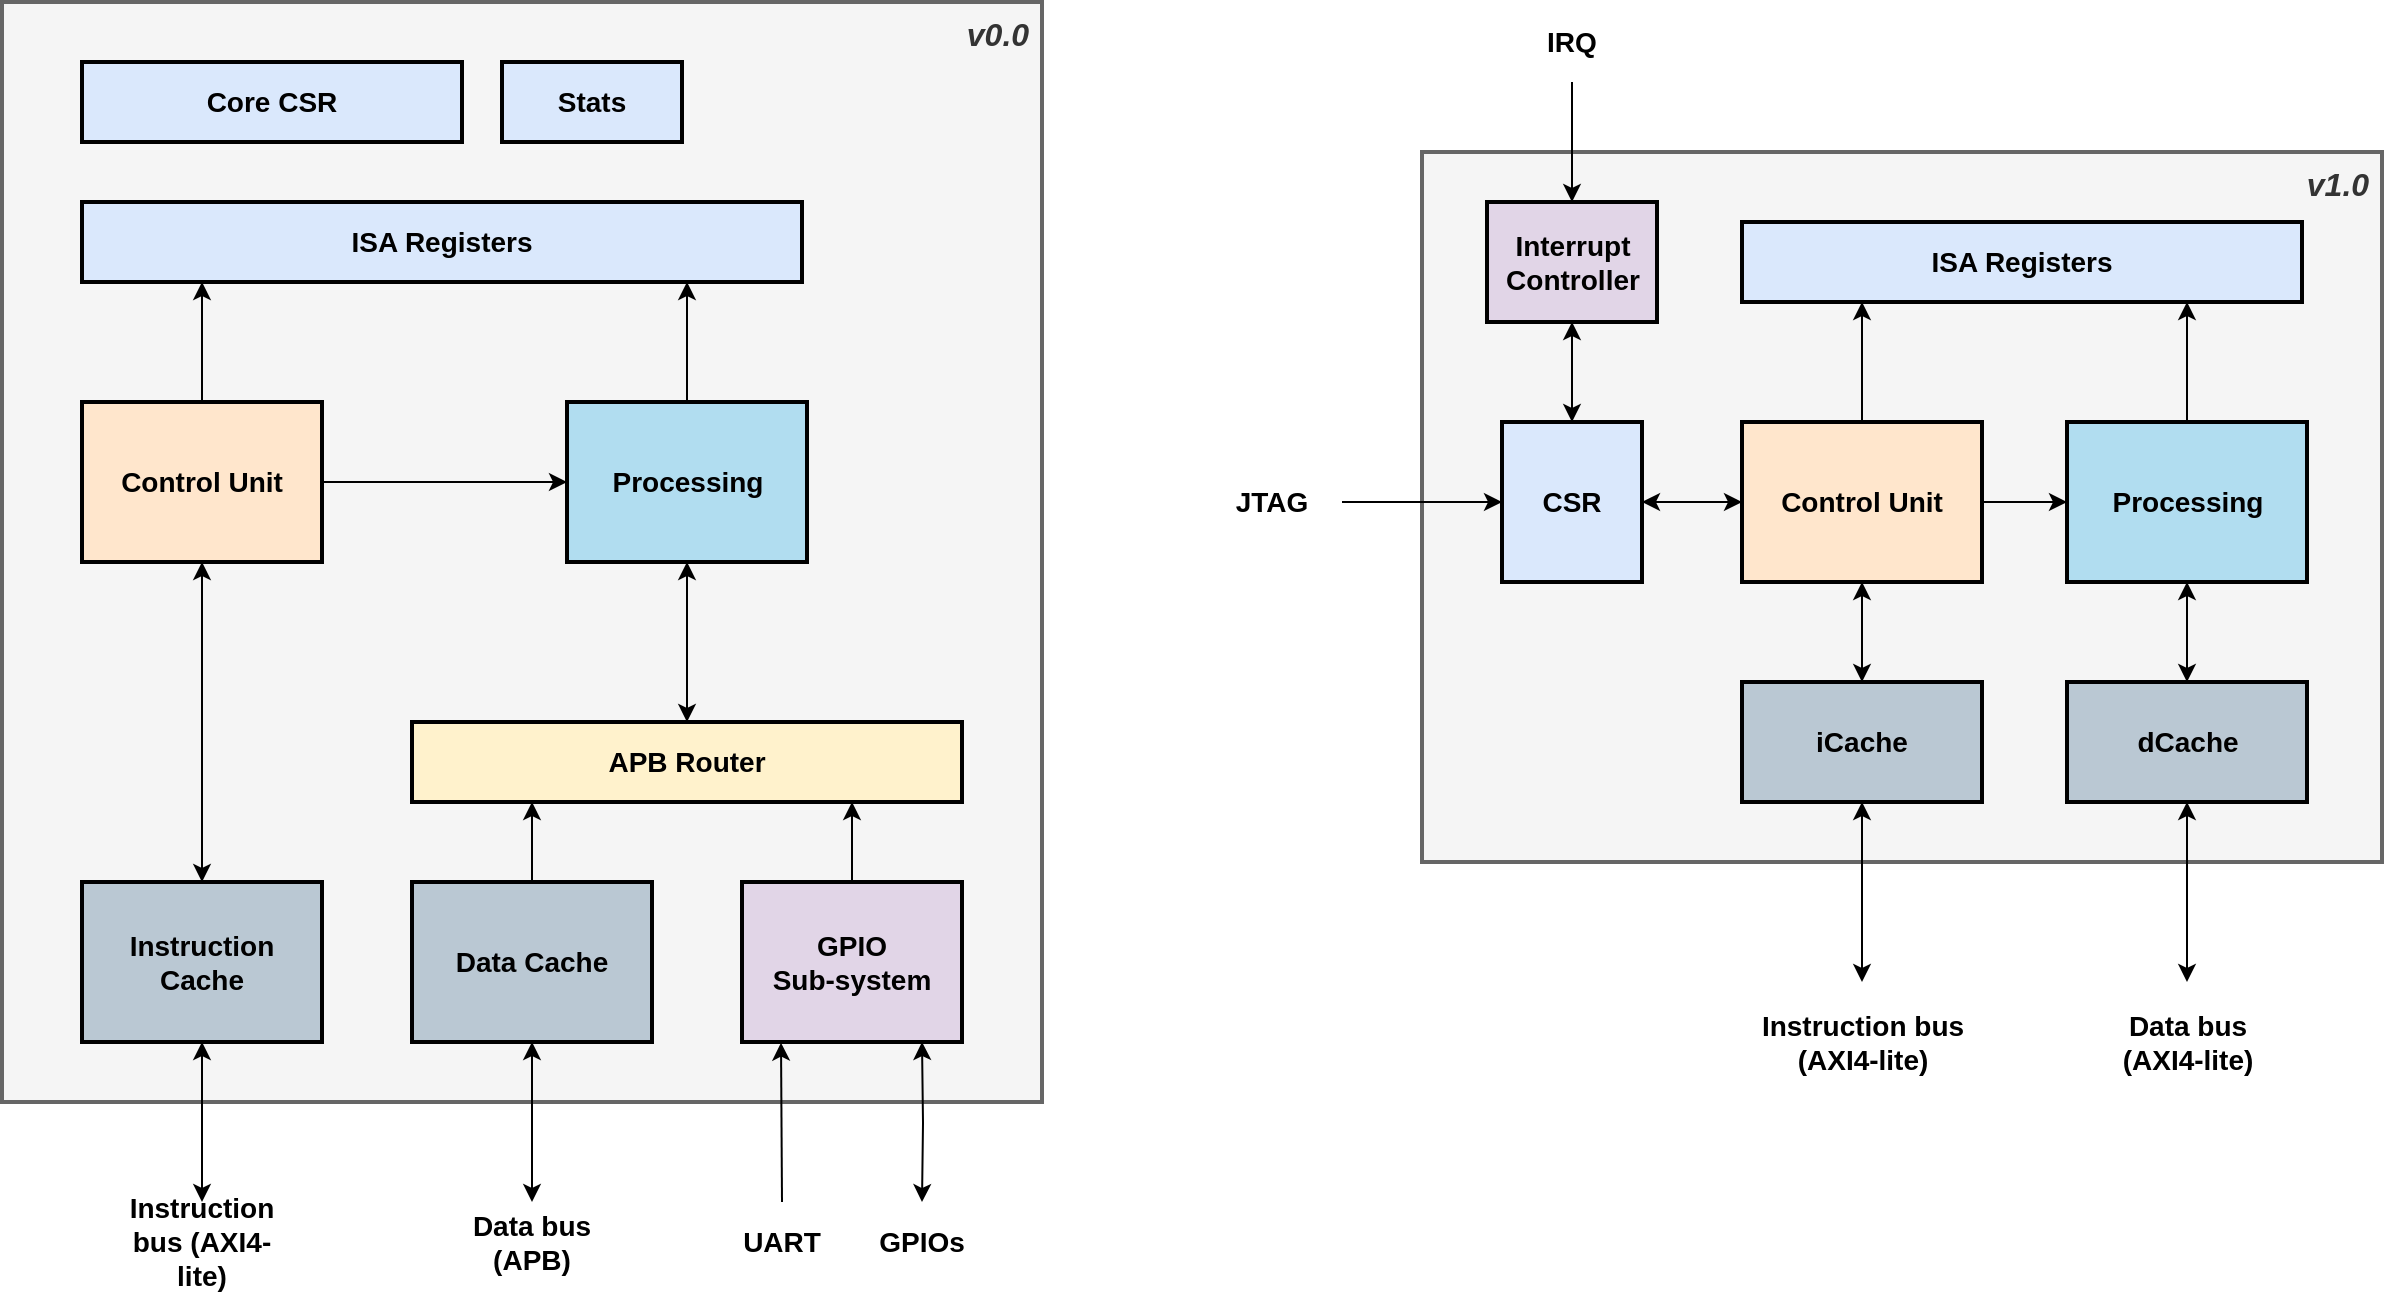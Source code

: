 <mxfile version="14.9.6" type="device" pages="6"><diagram id="mN8FOwnUT73ws6n5HeIg" name="Overview"><mxGraphModel dx="1106" dy="997" grid="1" gridSize="10" guides="1" tooltips="1" connect="1" arrows="1" fold="1" page="1" pageScale="1" pageWidth="827" pageHeight="1169" math="0" shadow="0"><root><mxCell id="0"/><mxCell id="1" parent="0"/><mxCell id="R2bJrqQEyKLvwm6H-iFT-2" value="v0.0&amp;nbsp;" style="rounded=0;whiteSpace=wrap;html=1;strokeWidth=2;fillColor=#f5f5f5;strokeColor=#666666;fontColor=#333333;verticalAlign=top;align=right;fontSize=16;fontStyle=3" parent="1" vertex="1"><mxGeometry x="250" y="200" width="520" height="550" as="geometry"/></mxCell><mxCell id="AL-BwSKPmi1wRKBsyiYw-5" value="" style="edgeStyle=orthogonalEdgeStyle;rounded=0;orthogonalLoop=1;jettySize=auto;html=1;startArrow=classic;startFill=1;entryX=0.5;entryY=0;entryDx=0;entryDy=0;exitX=0.5;exitY=1;exitDx=0;exitDy=0;" parent="1" source="ozxh4GFc6Ai25g-vY9xJ-4" target="AL-BwSKPmi1wRKBsyiYw-15" edge="1"><mxGeometry relative="1" as="geometry"><mxPoint x="515" y="710" as="sourcePoint"/><mxPoint x="515" y="610" as="targetPoint"/></mxGeometry></mxCell><mxCell id="-v3yy3ViV5WwKEC1YrrE-3" style="edgeStyle=orthogonalEdgeStyle;rounded=0;orthogonalLoop=1;jettySize=auto;html=1;exitX=0.5;exitY=1;exitDx=0;exitDy=0;entryX=0.5;entryY=0;entryDx=0;entryDy=0;startArrow=classic;startFill=1;fontSize=14;" parent="1" source="AL-BwSKPmi1wRKBsyiYw-1" target="-v3yy3ViV5WwKEC1YrrE-1" edge="1"><mxGeometry relative="1" as="geometry"/></mxCell><mxCell id="dowkuxEkWjFtY-Ol8ZJ--4" style="edgeStyle=elbowEdgeStyle;rounded=0;sketch=0;jumpStyle=none;orthogonalLoop=1;jettySize=auto;html=1;exitX=0.5;exitY=0;exitDx=0;exitDy=0;fontColor=#000066;strokeColor=#000000;" parent="1" source="AL-BwSKPmi1wRKBsyiYw-1" target="AL-BwSKPmi1wRKBsyiYw-14" edge="1"><mxGeometry relative="1" as="geometry"/></mxCell><mxCell id="AL-BwSKPmi1wRKBsyiYw-1" value="Processing" style="rounded=0;whiteSpace=wrap;html=1;fillColor=#b1ddf0;strokeWidth=2;fontSize=14;fontStyle=1" parent="1" vertex="1"><mxGeometry x="532.5" y="400" width="120" height="80" as="geometry"/></mxCell><mxCell id="AL-BwSKPmi1wRKBsyiYw-3" value="" style="edgeStyle=orthogonalEdgeStyle;rounded=0;orthogonalLoop=1;jettySize=auto;html=1;startArrow=none;startFill=0;fontSize=14;" parent="1" source="AL-BwSKPmi1wRKBsyiYw-2" target="AL-BwSKPmi1wRKBsyiYw-1" edge="1"><mxGeometry relative="1" as="geometry"/></mxCell><mxCell id="ozxh4GFc6Ai25g-vY9xJ-3" value="" style="edgeStyle=orthogonalEdgeStyle;rounded=0;orthogonalLoop=1;jettySize=auto;html=1;startArrow=classic;startFill=1;fontSize=14;" parent="1" source="AL-BwSKPmi1wRKBsyiYw-2" target="ozxh4GFc6Ai25g-vY9xJ-1" edge="1"><mxGeometry relative="1" as="geometry"/></mxCell><mxCell id="dowkuxEkWjFtY-Ol8ZJ--5" style="edgeStyle=elbowEdgeStyle;rounded=0;sketch=0;jumpStyle=none;orthogonalLoop=1;jettySize=auto;html=1;exitX=0.5;exitY=0;exitDx=0;exitDy=0;fontColor=#000066;strokeColor=#000000;" parent="1" source="AL-BwSKPmi1wRKBsyiYw-2" target="AL-BwSKPmi1wRKBsyiYw-14" edge="1"><mxGeometry relative="1" as="geometry"/></mxCell><mxCell id="AL-BwSKPmi1wRKBsyiYw-2" value="Control Unit" style="rounded=0;whiteSpace=wrap;html=1;fillColor=#FFE6CC;strokeWidth=2;fontSize=14;fontStyle=1" parent="1" vertex="1"><mxGeometry x="290" y="400" width="120" height="80" as="geometry"/></mxCell><mxCell id="AL-BwSKPmi1wRKBsyiYw-6" style="edgeStyle=orthogonalEdgeStyle;rounded=0;orthogonalLoop=1;jettySize=auto;html=1;entryX=0.5;entryY=0;entryDx=0;entryDy=0;exitX=0.5;exitY=1;exitDx=0;exitDy=0;startArrow=classic;startFill=1;" parent="1" source="ozxh4GFc6Ai25g-vY9xJ-1" target="R2bJrqQEyKLvwm6H-iFT-1" edge="1"><mxGeometry relative="1" as="geometry"><mxPoint x="325" y="555" as="sourcePoint"/><mxPoint x="325" y="610" as="targetPoint"/></mxGeometry></mxCell><mxCell id="AL-BwSKPmi1wRKBsyiYw-11" value="" style="edgeStyle=orthogonalEdgeStyle;rounded=0;orthogonalLoop=1;jettySize=auto;html=1;" parent="1" edge="1"><mxGeometry relative="1" as="geometry"><mxPoint x="600" y="470" as="sourcePoint"/></mxGeometry></mxCell><mxCell id="AL-BwSKPmi1wRKBsyiYw-14" value="ISA Registers" style="rounded=0;whiteSpace=wrap;html=1;fillColor=#dae8fc;strokeWidth=2;fontSize=14;fontStyle=1" parent="1" vertex="1"><mxGeometry x="290" y="300" width="360" height="40" as="geometry"/></mxCell><mxCell id="AL-BwSKPmi1wRKBsyiYw-15" value="Data bus (APB)" style="text;html=1;strokeColor=none;fillColor=none;align=center;verticalAlign=middle;whiteSpace=wrap;rounded=0;fontStyle=1;fontSize=14;" parent="1" vertex="1"><mxGeometry x="480" y="800" width="70" height="40" as="geometry"/></mxCell><mxCell id="R2bJrqQEyKLvwm6H-iFT-1" value="Instruction bus (AXI4-lite)" style="text;html=1;strokeColor=none;fillColor=none;align=center;verticalAlign=middle;whiteSpace=wrap;rounded=0;fontStyle=1;fontSize=14;" parent="1" vertex="1"><mxGeometry x="315" y="800" width="70" height="40" as="geometry"/></mxCell><mxCell id="R2bJrqQEyKLvwm6H-iFT-4" value="Core CSR" style="rounded=0;whiteSpace=wrap;html=1;fillColor=#dae8fc;strokeWidth=2;fontSize=14;fontStyle=1" parent="1" vertex="1"><mxGeometry x="290" y="230" width="190" height="40" as="geometry"/></mxCell><mxCell id="ozxh4GFc6Ai25g-vY9xJ-1" value="Instruction Cache" style="rounded=0;whiteSpace=wrap;html=1;fillColor=#bac8d3;strokeWidth=2;fontSize=14;fontStyle=1" parent="1" vertex="1"><mxGeometry x="290" y="640" width="120" height="80" as="geometry"/></mxCell><mxCell id="dowkuxEkWjFtY-Ol8ZJ--3" style="edgeStyle=elbowEdgeStyle;rounded=0;sketch=0;jumpStyle=none;orthogonalLoop=1;jettySize=auto;html=1;exitX=0.5;exitY=0;exitDx=0;exitDy=0;fontColor=#000066;strokeColor=#000000;" parent="1" source="ozxh4GFc6Ai25g-vY9xJ-4" target="-v3yy3ViV5WwKEC1YrrE-1" edge="1"><mxGeometry relative="1" as="geometry"/></mxCell><mxCell id="ozxh4GFc6Ai25g-vY9xJ-4" value="Data Cache" style="rounded=0;whiteSpace=wrap;html=1;fillColor=#bac8d3;strokeWidth=2;fontSize=14;fontStyle=1" parent="1" vertex="1"><mxGeometry x="455" y="640" width="120" height="80" as="geometry"/></mxCell><mxCell id="e9mBjAB1ZH2INLOPOO_c-1" value="Stats" style="rounded=0;whiteSpace=wrap;html=1;fillColor=#dae8fc;strokeWidth=2;fontSize=14;fontStyle=1" parent="1" vertex="1"><mxGeometry x="500" y="230" width="90" height="40" as="geometry"/></mxCell><mxCell id="-v3yy3ViV5WwKEC1YrrE-1" value="APB Router" style="rounded=0;whiteSpace=wrap;html=1;fillColor=#fff2cc;strokeWidth=2;fontSize=14;fontStyle=1" parent="1" vertex="1"><mxGeometry x="455" y="560" width="275" height="40" as="geometry"/></mxCell><mxCell id="F1-grUMn6FnLq1Gr6WhW-3" style="edgeStyle=orthogonalEdgeStyle;rounded=0;orthogonalLoop=1;jettySize=auto;html=1;fontSize=14;startArrow=classic;startFill=1;entryX=0.5;entryY=0;entryDx=0;entryDy=0;" parent="1" target="F1-grUMn6FnLq1Gr6WhW-2" edge="1"><mxGeometry relative="1" as="geometry"><mxPoint x="710" y="720" as="sourcePoint"/><Array as="points"/></mxGeometry></mxCell><mxCell id="dowkuxEkWjFtY-Ol8ZJ--6" style="edgeStyle=elbowEdgeStyle;rounded=0;sketch=0;jumpStyle=none;orthogonalLoop=1;jettySize=auto;html=1;exitX=0.5;exitY=0;exitDx=0;exitDy=0;entryX=0.171;entryY=1.004;entryDx=0;entryDy=0;entryPerimeter=0;fontColor=#000066;strokeColor=#000000;" parent="1" source="-v3yy3ViV5WwKEC1YrrE-11" target="dowkuxEkWjFtY-Ol8ZJ--1" edge="1"><mxGeometry relative="1" as="geometry"/></mxCell><mxCell id="-v3yy3ViV5WwKEC1YrrE-11" value="UART&lt;br style=&quot;font-size: 14px&quot;&gt;" style="text;html=1;strokeColor=none;fillColor=none;align=center;verticalAlign=middle;whiteSpace=wrap;rounded=0;fontSize=14;fontStyle=1" parent="1" vertex="1"><mxGeometry x="620" y="800" width="40" height="40" as="geometry"/></mxCell><mxCell id="F1-grUMn6FnLq1Gr6WhW-2" value="GPIOs" style="text;html=1;strokeColor=none;fillColor=none;align=center;verticalAlign=middle;whiteSpace=wrap;rounded=0;fontSize=14;fontStyle=1" parent="1" vertex="1"><mxGeometry x="680" y="800" width="60" height="40" as="geometry"/></mxCell><mxCell id="dowkuxEkWjFtY-Ol8ZJ--2" style="edgeStyle=elbowEdgeStyle;rounded=0;sketch=0;jumpStyle=none;orthogonalLoop=1;jettySize=auto;html=1;exitX=0.5;exitY=0;exitDx=0;exitDy=0;fontColor=#000066;strokeColor=#000000;" parent="1" source="dowkuxEkWjFtY-Ol8ZJ--1" target="-v3yy3ViV5WwKEC1YrrE-1" edge="1"><mxGeometry relative="1" as="geometry"/></mxCell><mxCell id="dowkuxEkWjFtY-Ol8ZJ--1" value="GPIO &lt;br&gt;Sub-system" style="rounded=0;whiteSpace=wrap;html=1;fillColor=#e1d5e7;strokeWidth=2;fontSize=14;fontStyle=1" parent="1" vertex="1"><mxGeometry x="620" y="640" width="110" height="80" as="geometry"/></mxCell><mxCell id="fwhb8pOqxNY1XDBFa4QK-1" value="v1.0&amp;nbsp;" style="rounded=0;whiteSpace=wrap;html=1;strokeWidth=2;fillColor=#f5f5f5;strokeColor=#666666;fontColor=#333333;fontSize=16;verticalAlign=top;align=right;fontStyle=3" parent="1" vertex="1"><mxGeometry x="960" y="275" width="480" height="355" as="geometry"/></mxCell><mxCell id="fwhb8pOqxNY1XDBFa4QK-2" value="" style="edgeStyle=orthogonalEdgeStyle;rounded=0;orthogonalLoop=1;jettySize=auto;html=1;startArrow=classic;startFill=1;entryX=0.5;entryY=0;entryDx=0;entryDy=0;exitX=0.5;exitY=1;exitDx=0;exitDy=0;" parent="1" source="fwhb8pOqxNY1XDBFa4QK-19" target="fwhb8pOqxNY1XDBFa4QK-12" edge="1"><mxGeometry relative="1" as="geometry"><mxPoint x="1342.5" y="610" as="sourcePoint"/><mxPoint x="1342.5" y="510" as="targetPoint"/></mxGeometry></mxCell><mxCell id="fwhb8pOqxNY1XDBFa4QK-3" style="edgeStyle=orthogonalEdgeStyle;rounded=0;orthogonalLoop=1;jettySize=auto;html=1;exitX=0.5;exitY=1;exitDx=0;exitDy=0;startArrow=classic;startFill=1;fontSize=14;" parent="1" source="fwhb8pOqxNY1XDBFa4QK-5" target="fwhb8pOqxNY1XDBFa4QK-19" edge="1"><mxGeometry relative="1" as="geometry"><mxPoint x="1342.5" y="570" as="targetPoint"/></mxGeometry></mxCell><mxCell id="fwhb8pOqxNY1XDBFa4QK-4" style="edgeStyle=elbowEdgeStyle;rounded=0;sketch=0;jumpStyle=none;orthogonalLoop=1;jettySize=auto;html=1;exitX=0.5;exitY=0;exitDx=0;exitDy=0;fontColor=#000066;strokeColor=#000000;" parent="1" source="fwhb8pOqxNY1XDBFa4QK-5" target="fwhb8pOqxNY1XDBFa4QK-11" edge="1"><mxGeometry relative="1" as="geometry"/></mxCell><mxCell id="fwhb8pOqxNY1XDBFa4QK-5" value="Processing" style="rounded=0;whiteSpace=wrap;html=1;fillColor=#b1ddf0;strokeWidth=2;fontSize=14;fontStyle=1" parent="1" vertex="1"><mxGeometry x="1282.5" y="410" width="120" height="80" as="geometry"/></mxCell><mxCell id="fwhb8pOqxNY1XDBFa4QK-6" value="" style="edgeStyle=orthogonalEdgeStyle;rounded=0;orthogonalLoop=1;jettySize=auto;html=1;startArrow=none;startFill=0;fontSize=14;" parent="1" source="fwhb8pOqxNY1XDBFa4QK-9" target="fwhb8pOqxNY1XDBFa4QK-5" edge="1"><mxGeometry relative="1" as="geometry"/></mxCell><mxCell id="fwhb8pOqxNY1XDBFa4QK-7" value="" style="edgeStyle=orthogonalEdgeStyle;rounded=0;orthogonalLoop=1;jettySize=auto;html=1;startArrow=classic;startFill=1;fontSize=14;" parent="1" source="fwhb8pOqxNY1XDBFa4QK-9" target="fwhb8pOqxNY1XDBFa4QK-18" edge="1"><mxGeometry relative="1" as="geometry"/></mxCell><mxCell id="fwhb8pOqxNY1XDBFa4QK-8" style="edgeStyle=elbowEdgeStyle;rounded=0;sketch=0;jumpStyle=none;orthogonalLoop=1;jettySize=auto;html=1;exitX=0.5;exitY=0;exitDx=0;exitDy=0;fontColor=#000066;strokeColor=#000000;" parent="1" source="fwhb8pOqxNY1XDBFa4QK-9" edge="1"><mxGeometry relative="1" as="geometry"><mxPoint x="1180" y="350" as="targetPoint"/></mxGeometry></mxCell><mxCell id="fwhb8pOqxNY1XDBFa4QK-9" value="Control Unit" style="rounded=0;whiteSpace=wrap;html=1;fillColor=#FFE6CC;strokeWidth=2;fontSize=14;fontStyle=1" parent="1" vertex="1"><mxGeometry x="1120" y="410" width="120" height="80" as="geometry"/></mxCell><mxCell id="fwhb8pOqxNY1XDBFa4QK-10" style="edgeStyle=orthogonalEdgeStyle;rounded=0;orthogonalLoop=1;jettySize=auto;html=1;entryX=0.5;entryY=0;entryDx=0;entryDy=0;exitX=0.5;exitY=1;exitDx=0;exitDy=0;startArrow=classic;startFill=1;" parent="1" source="fwhb8pOqxNY1XDBFa4QK-18" target="fwhb8pOqxNY1XDBFa4QK-13" edge="1"><mxGeometry relative="1" as="geometry"><mxPoint x="1155" y="455" as="sourcePoint"/><mxPoint x="1155" y="510" as="targetPoint"/></mxGeometry></mxCell><mxCell id="fwhb8pOqxNY1XDBFa4QK-11" value="ISA Registers" style="rounded=0;whiteSpace=wrap;html=1;fillColor=#dae8fc;strokeWidth=2;fontSize=14;fontStyle=1" parent="1" vertex="1"><mxGeometry x="1120" y="310" width="280" height="40" as="geometry"/></mxCell><mxCell id="fwhb8pOqxNY1XDBFa4QK-12" value="Data bus (AXI4-lite)" style="text;html=1;strokeColor=none;fillColor=none;align=center;verticalAlign=middle;whiteSpace=wrap;rounded=0;fontStyle=1;fontSize=14;" parent="1" vertex="1"><mxGeometry x="1307.5" y="690" width="70" height="60" as="geometry"/></mxCell><mxCell id="fwhb8pOqxNY1XDBFa4QK-13" value="Instruction bus (AXI4-lite)" style="text;html=1;strokeColor=none;fillColor=none;align=center;verticalAlign=middle;whiteSpace=wrap;rounded=0;fontStyle=1;fontSize=14;" parent="1" vertex="1"><mxGeometry x="1127.5" y="690" width="105" height="60" as="geometry"/></mxCell><mxCell id="fwhb8pOqxNY1XDBFa4QK-14" style="edgeStyle=orthogonalEdgeStyle;rounded=0;orthogonalLoop=1;jettySize=auto;html=1;exitX=1;exitY=0.5;exitDx=0;exitDy=0;startArrow=none;startFill=0;fontSize=14;entryX=0;entryY=0.5;entryDx=0;entryDy=0;" parent="1" source="fwhb8pOqxNY1XDBFa4QK-17" target="fwhb8pOqxNY1XDBFa4QK-16" edge="1"><mxGeometry relative="1" as="geometry"><mxPoint x="1170" y="180" as="sourcePoint"/></mxGeometry></mxCell><mxCell id="fwhb8pOqxNY1XDBFa4QK-15" style="edgeStyle=orthogonalEdgeStyle;rounded=0;orthogonalLoop=1;jettySize=auto;html=1;exitX=1;exitY=0.5;exitDx=0;exitDy=0;entryX=0;entryY=0.5;entryDx=0;entryDy=0;startArrow=classic;startFill=1;" parent="1" source="fwhb8pOqxNY1XDBFa4QK-16" target="fwhb8pOqxNY1XDBFa4QK-9" edge="1"><mxGeometry relative="1" as="geometry"/></mxCell><mxCell id="fwhb8pOqxNY1XDBFa4QK-16" value="CSR" style="rounded=0;whiteSpace=wrap;html=1;fillColor=#dae8fc;strokeWidth=2;fontSize=14;fontStyle=1" parent="1" vertex="1"><mxGeometry x="1000" y="410" width="70" height="80" as="geometry"/></mxCell><mxCell id="fwhb8pOqxNY1XDBFa4QK-17" value="JTAG" style="text;html=1;strokeColor=none;fillColor=none;align=center;verticalAlign=middle;whiteSpace=wrap;rounded=0;fontStyle=1;fontSize=14;" parent="1" vertex="1"><mxGeometry x="850" y="430" width="70" height="40" as="geometry"/></mxCell><mxCell id="fwhb8pOqxNY1XDBFa4QK-18" value="iCache" style="rounded=0;whiteSpace=wrap;html=1;fillColor=#bac8d3;strokeWidth=2;fontSize=14;fontStyle=1" parent="1" vertex="1"><mxGeometry x="1120" y="540" width="120" height="60" as="geometry"/></mxCell><mxCell id="fwhb8pOqxNY1XDBFa4QK-19" value="dCache" style="rounded=0;whiteSpace=wrap;html=1;fillColor=#bac8d3;strokeWidth=2;fontSize=14;fontStyle=1" parent="1" vertex="1"><mxGeometry x="1282.5" y="540" width="120" height="60" as="geometry"/></mxCell><mxCell id="fwhb8pOqxNY1XDBFa4QK-20" style="edgeStyle=orthogonalEdgeStyle;rounded=0;orthogonalLoop=1;jettySize=auto;html=1;exitX=0.5;exitY=1;exitDx=0;exitDy=0;entryX=0.5;entryY=0;entryDx=0;entryDy=0;startArrow=classic;startFill=1;" parent="1" source="fwhb8pOqxNY1XDBFa4QK-22" target="fwhb8pOqxNY1XDBFa4QK-16" edge="1"><mxGeometry relative="1" as="geometry"/></mxCell><mxCell id="fwhb8pOqxNY1XDBFa4QK-21" style="edgeStyle=orthogonalEdgeStyle;rounded=0;orthogonalLoop=1;jettySize=auto;html=1;exitX=0.5;exitY=1;exitDx=0;exitDy=0;startArrow=none;startFill=0;entryX=0.5;entryY=0;entryDx=0;entryDy=0;" parent="1" source="fwhb8pOqxNY1XDBFa4QK-23" target="fwhb8pOqxNY1XDBFa4QK-22" edge="1"><mxGeometry relative="1" as="geometry"><mxPoint x="1035" y="240" as="sourcePoint"/></mxGeometry></mxCell><mxCell id="fwhb8pOqxNY1XDBFa4QK-22" value="Interrupt &lt;br&gt;Controller" style="rounded=0;whiteSpace=wrap;html=1;fillColor=#e1d5e7;strokeWidth=2;fontSize=14;fontStyle=1" parent="1" vertex="1"><mxGeometry x="992.5" y="300" width="85" height="60" as="geometry"/></mxCell><mxCell id="fwhb8pOqxNY1XDBFa4QK-23" value="IRQ" style="text;html=1;strokeColor=none;fillColor=none;align=center;verticalAlign=middle;whiteSpace=wrap;rounded=0;fontStyle=1;fontSize=14;" parent="1" vertex="1"><mxGeometry x="1000" y="200" width="70" height="40" as="geometry"/></mxCell></root></mxGraphModel></diagram><diagram id="-mWS_6m01kJuJlsmpj97" name="Control Unit"><mxGraphModel dx="1933" dy="997" grid="1" gridSize="10" guides="1" tooltips="1" connect="1" arrows="1" fold="1" page="1" pageScale="1" pageWidth="827" pageHeight="1169" math="0" shadow="0"><root><mxCell id="TwmqjhcTazAsne_PxizG-0"/><mxCell id="TwmqjhcTazAsne_PxizG-1" parent="TwmqjhcTazAsne_PxizG-0"/><mxCell id="TwmqjhcTazAsne_PxizG-12" value="" style="rounded=0;whiteSpace=wrap;html=1;strokeWidth=2;" parent="TwmqjhcTazAsne_PxizG-1" vertex="1"><mxGeometry x="220" y="170" width="220" height="430" as="geometry"/></mxCell><mxCell id="TwmqjhcTazAsne_PxizG-7" value="" style="edgeStyle=orthogonalEdgeStyle;rounded=0;orthogonalLoop=1;jettySize=auto;html=1;startArrow=none;startFill=0;exitX=0.51;exitY=0.994;exitDx=0;exitDy=0;entryX=0.5;entryY=0;entryDx=0;entryDy=0;exitPerimeter=0;" parent="TwmqjhcTazAsne_PxizG-1" source="g16A-U_gdJpeQueMI-DL-85" target="TwmqjhcTazAsne_PxizG-3" edge="1"><mxGeometry relative="1" as="geometry"><mxPoint x="330.5" y="250" as="sourcePoint"/></mxGeometry></mxCell><mxCell id="TwmqjhcTazAsne_PxizG-8" value="" style="edgeStyle=orthogonalEdgeStyle;rounded=0;orthogonalLoop=1;jettySize=auto;html=1;startArrow=none;startFill=0;" parent="TwmqjhcTazAsne_PxizG-1" source="TwmqjhcTazAsne_PxizG-3" target="TwmqjhcTazAsne_PxizG-6" edge="1"><mxGeometry relative="1" as="geometry"/></mxCell><mxCell id="TwmqjhcTazAsne_PxizG-9" value="" style="edgeStyle=orthogonalEdgeStyle;rounded=0;orthogonalLoop=1;jettySize=auto;html=1;startArrow=none;startFill=0;entryX=0;entryY=0.5;entryDx=0;entryDy=0;" parent="TwmqjhcTazAsne_PxizG-1" source="TwmqjhcTazAsne_PxizG-3" target="TwmqjhcTazAsne_PxizG-15" edge="1"><mxGeometry relative="1" as="geometry"><mxPoint x="640" y="310" as="targetPoint"/></mxGeometry></mxCell><mxCell id="TwmqjhcTazAsne_PxizG-3" value="Instruction Decoder" style="rounded=0;whiteSpace=wrap;html=1;fillColor=#d0cee2;strokeWidth=2;fontSize=14;fontStyle=1" parent="TwmqjhcTazAsne_PxizG-1" vertex="1"><mxGeometry x="270.5" y="280" width="120" height="60" as="geometry"/></mxCell><mxCell id="mo1hDhrDqw5Up_IrfxpG-3" style="edgeStyle=orthogonalEdgeStyle;rounded=0;orthogonalLoop=1;jettySize=auto;html=1;exitX=0.5;exitY=1;exitDx=0;exitDy=0;entryX=0.5;entryY=0;entryDx=0;entryDy=0;startArrow=classic;startFill=1;" parent="TwmqjhcTazAsne_PxizG-1" source="TwmqjhcTazAsne_PxizG-6" target="mo1hDhrDqw5Up_IrfxpG-1" edge="1"><mxGeometry relative="1" as="geometry"/></mxCell><mxCell id="mo1hDhrDqw5Up_IrfxpG-7" style="edgeStyle=orthogonalEdgeStyle;rounded=0;orthogonalLoop=1;jettySize=auto;html=1;exitX=0.25;exitY=1;exitDx=0;exitDy=0;entryX=1;entryY=0.5;entryDx=0;entryDy=0;fontSize=14;startArrow=classic;startFill=1;" parent="TwmqjhcTazAsne_PxizG-1" source="TwmqjhcTazAsne_PxizG-6" target="mo1hDhrDqw5Up_IrfxpG-6" edge="1"><mxGeometry relative="1" as="geometry"/></mxCell><mxCell id="TwmqjhcTazAsne_PxizG-6" value="Sequencer" style="rounded=0;whiteSpace=wrap;html=1;fillColor=#b1ddf0;strokeWidth=2;fontSize=14;fontStyle=1" parent="TwmqjhcTazAsne_PxizG-1" vertex="1"><mxGeometry x="270.5" y="400" width="120" height="60" as="geometry"/></mxCell><mxCell id="tcU6J-sjH6kH1ZHI5F4a-1" style="edgeStyle=orthogonalEdgeStyle;rounded=0;orthogonalLoop=1;jettySize=auto;html=1;exitX=0.5;exitY=1;exitDx=0;exitDy=0;entryX=1;entryY=0.5;entryDx=0;entryDy=0;" parent="TwmqjhcTazAsne_PxizG-1" source="TwmqjhcTazAsne_PxizG-15" target="TwmqjhcTazAsne_PxizG-6" edge="1"><mxGeometry relative="1" as="geometry"><mxPoint x="400" y="430" as="targetPoint"/><mxPoint x="600" y="440" as="sourcePoint"/><Array as="points"><mxPoint x="555" y="430"/></Array></mxGeometry></mxCell><mxCell id="pjRU0RWWtYj_Ffs4A4BY-1" value="&lt;span style=&quot;font-size: 12px ; background-color: rgb(248 , 249 , 250)&quot;&gt;ready&lt;/span&gt;" style="edgeLabel;html=1;align=center;verticalAlign=middle;resizable=0;points=[];fontSize=14;" parent="tcU6J-sjH6kH1ZHI5F4a-1" vertex="1" connectable="0"><mxGeometry x="-0.099" y="-1" relative="1" as="geometry"><mxPoint x="-24" y="1" as="offset"/></mxGeometry></mxCell><mxCell id="mo1hDhrDqw5Up_IrfxpG-4" style="edgeStyle=orthogonalEdgeStyle;rounded=0;orthogonalLoop=1;jettySize=auto;html=1;exitX=1;exitY=0.5;exitDx=0;exitDy=0;" parent="TwmqjhcTazAsne_PxizG-1" source="TwmqjhcTazAsne_PxizG-15" edge="1"><mxGeometry relative="1" as="geometry"><mxPoint x="730" y="310" as="targetPoint"/></mxGeometry></mxCell><mxCell id="TwmqjhcTazAsne_PxizG-15" value="Processing" style="text;html=1;fillColor=#f5f5f5;align=center;verticalAlign=middle;whiteSpace=wrap;rounded=0;fontSize=14;fontStyle=1;fontColor=#333333;strokeWidth=2;strokeColor=#000000;" parent="TwmqjhcTazAsne_PxizG-1" vertex="1"><mxGeometry x="500" y="267.5" width="110" height="85" as="geometry"/></mxCell><mxCell id="TwmqjhcTazAsne_PxizG-16" value="instructions" style="text;html=1;strokeColor=none;fillColor=none;align=center;verticalAlign=middle;whiteSpace=wrap;rounded=0;" parent="TwmqjhcTazAsne_PxizG-1" vertex="1"><mxGeometry x="340" y="360" width="96" height="20" as="geometry"/></mxCell><mxCell id="TwmqjhcTazAsne_PxizG-17" style="edgeStyle=orthogonalEdgeStyle;rounded=0;orthogonalLoop=1;jettySize=auto;html=1;exitX=0.5;exitY=1;exitDx=0;exitDy=0;startArrow=none;startFill=0;fontSize=14;" parent="TwmqjhcTazAsne_PxizG-1" edge="1"><mxGeometry relative="1" as="geometry"><mxPoint x="378.5" y="380" as="sourcePoint"/><mxPoint x="378.5" y="380" as="targetPoint"/></mxGeometry></mxCell><mxCell id="ShdoF9GAUHZTcsvE52a3-2" value="" style="edgeStyle=orthogonalEdgeStyle;rounded=0;orthogonalLoop=1;jettySize=auto;html=1;startArrow=none;startFill=0;fontSize=14;entryX=0.5;entryY=0;entryDx=0;entryDy=0;exitX=0.75;exitY=1;exitDx=0;exitDy=0;" parent="TwmqjhcTazAsne_PxizG-1" source="TwmqjhcTazAsne_PxizG-6" target="ShdoF9GAUHZTcsvE52a3-1" edge="1"><mxGeometry relative="1" as="geometry"/></mxCell><mxCell id="g16A-U_gdJpeQueMI-DL-82" value="PC" style="edgeLabel;html=1;align=center;verticalAlign=middle;resizable=0;points=[];" parent="ShdoF9GAUHZTcsvE52a3-2" vertex="1" connectable="0"><mxGeometry x="0.1" y="-2" relative="1" as="geometry"><mxPoint x="-29" y="-22" as="offset"/></mxGeometry></mxCell><mxCell id="ShdoF9GAUHZTcsvE52a3-1" value="Instruction Address" style="text;html=1;strokeColor=none;fillColor=none;align=center;verticalAlign=middle;whiteSpace=wrap;rounded=0;fontSize=14;fontStyle=1" parent="TwmqjhcTazAsne_PxizG-1" vertex="1"><mxGeometry x="378.5" y="642.5" width="80" height="50" as="geometry"/></mxCell><mxCell id="pG3WrR-cdQtV5gpqmjOa-0" value="&lt;ul&gt;&lt;li&gt;&lt;span&gt;Control unit issues read request and wait for completion&lt;/span&gt;&lt;br&gt;&lt;/li&gt;&lt;li&gt;&lt;span&gt;Instruction RAM completes the read request, possibly with (significant) latency&lt;/span&gt;&lt;/li&gt;&lt;li&gt;Incoming instructions are decoded into a dedicated module, fully combinatorial, which doesn't introduce latency&lt;/li&gt;&lt;li&gt;&lt;span&gt;Control unit buffers the ALU's instruction in case access to data memory slow down the processing.&lt;/span&gt;&lt;/li&gt;&lt;li&gt;Control unit doesn't implement any caching capabilities&lt;/li&gt;&lt;/ul&gt;" style="text;html=1;strokeColor=none;fillColor=none;align=left;verticalAlign=middle;whiteSpace=wrap;rounded=0;fontSize=14;" parent="TwmqjhcTazAsne_PxizG-1" vertex="1"><mxGeometry x="520" y="490" width="510" height="180" as="geometry"/></mxCell><mxCell id="mo1hDhrDqw5Up_IrfxpG-1" value="CSR" style="rounded=0;whiteSpace=wrap;html=1;fillColor=#f5f5f5;fontColor=#333333;fontSize=14;fontStyle=1;strokeWidth=2;" parent="TwmqjhcTazAsne_PxizG-1" vertex="1"><mxGeometry x="213" y="637.5" width="90" height="55" as="geometry"/></mxCell><mxCell id="mo1hDhrDqw5Up_IrfxpG-6" value="ISA Registers" style="rounded=0;whiteSpace=wrap;html=1;fillColor=#f5f5f5;fontColor=#333333;fontStyle=1;fontSize=14;strokeWidth=2;" parent="TwmqjhcTazAsne_PxizG-1" vertex="1"><mxGeometry x="-40" y="430" width="90" height="130" as="geometry"/></mxCell><mxCell id="g16A-U_gdJpeQueMI-DL-0" value="Control Unit&amp;nbsp;" style="rounded=0;whiteSpace=wrap;html=1;fontSize=13;strokeWidth=2;align=right;verticalAlign=bottom;fontStyle=3" parent="TwmqjhcTazAsne_PxizG-1" vertex="1"><mxGeometry x="-23.25" y="960" width="460" height="320" as="geometry"/></mxCell><mxCell id="g16A-U_gdJpeQueMI-DL-1" style="edgeStyle=orthogonalEdgeStyle;rounded=0;orthogonalLoop=1;jettySize=auto;html=1;entryX=1.006;entryY=0.203;entryDx=0;entryDy=0;entryPerimeter=0;fontSize=16;fontColor=#000000;startArrow=none;startFill=0;endArrow=classic;endFill=1;" parent="TwmqjhcTazAsne_PxizG-1" target="g16A-U_gdJpeQueMI-DL-18" edge="1"><mxGeometry relative="1" as="geometry"><mxPoint x="55.5" y="1695" as="sourcePoint"/></mxGeometry></mxCell><mxCell id="g16A-U_gdJpeQueMI-DL-2" value="Addr 0" style="rounded=0;whiteSpace=wrap;html=1;fontSize=14;strokeColor=#000000;strokeWidth=2;fillColor=#FFE6CC;" parent="TwmqjhcTazAsne_PxizG-1" vertex="1"><mxGeometry x="73.5" y="1670" width="50" height="50" as="geometry"/></mxCell><mxCell id="g16A-U_gdJpeQueMI-DL-3" value="Addr 1" style="rounded=0;whiteSpace=wrap;html=1;fontSize=14;strokeColor=#000000;strokeWidth=2;fillColor=#FFE6CC;" parent="TwmqjhcTazAsne_PxizG-1" vertex="1"><mxGeometry x="133.5" y="1670" width="50" height="50" as="geometry"/></mxCell><mxCell id="g16A-U_gdJpeQueMI-DL-4" value="Addr 2" style="rounded=0;whiteSpace=wrap;html=1;fontSize=14;strokeColor=#000000;strokeWidth=2;fillColor=#FFE6CC;" parent="TwmqjhcTazAsne_PxizG-1" vertex="1"><mxGeometry x="193.5" y="1670" width="50" height="50" as="geometry"/></mxCell><mxCell id="g16A-U_gdJpeQueMI-DL-5" value="Addr 5" style="rounded=0;whiteSpace=wrap;html=1;fontSize=14;strokeColor=#000000;strokeWidth=2;fillColor=#FFE6CC;" parent="TwmqjhcTazAsne_PxizG-1" vertex="1"><mxGeometry x="373.5" y="1670" width="50" height="50" as="geometry"/></mxCell><mxCell id="g16A-U_gdJpeQueMI-DL-6" value="I 3" style="rounded=0;whiteSpace=wrap;html=1;fontSize=14;strokeColor=#000000;strokeWidth=2;fillColor=#FFE6CC;" parent="TwmqjhcTazAsne_PxizG-1" vertex="1"><mxGeometry x="313" y="1830" width="50" height="50" as="geometry"/></mxCell><mxCell id="g16A-U_gdJpeQueMI-DL-7" value="I 2" style="rounded=0;whiteSpace=wrap;html=1;fontSize=14;strokeColor=#000000;strokeWidth=2;fillColor=#FFE6CC;" parent="TwmqjhcTazAsne_PxizG-1" vertex="1"><mxGeometry x="373" y="1830" width="50" height="50" as="geometry"/></mxCell><mxCell id="g16A-U_gdJpeQueMI-DL-8" value="&amp;nbsp;I 1" style="rounded=0;whiteSpace=wrap;html=1;fontSize=14;strokeColor=#000000;strokeWidth=2;fillColor=#FFE6CC;" parent="TwmqjhcTazAsne_PxizG-1" vertex="1"><mxGeometry x="433" y="1830" width="50" height="50" as="geometry"/></mxCell><mxCell id="g16A-U_gdJpeQueMI-DL-9" value="I 0" style="rounded=0;whiteSpace=wrap;html=1;fontSize=14;strokeColor=#000000;strokeWidth=2;fillColor=#FFE6CC;" parent="TwmqjhcTazAsne_PxizG-1" vertex="1"><mxGeometry x="493" y="1830" width="50" height="50" as="geometry"/></mxCell><mxCell id="g16A-U_gdJpeQueMI-DL-10" value="addi" style="text;html=1;strokeColor=none;fillColor=none;align=center;verticalAlign=middle;whiteSpace=wrap;rounded=0;fontSize=16;fontColor=#4D9900;" parent="TwmqjhcTazAsne_PxizG-1" vertex="1"><mxGeometry x="498" y="1900" width="40" height="20" as="geometry"/></mxCell><mxCell id="g16A-U_gdJpeQueMI-DL-11" value="bne" style="text;html=1;strokeColor=none;fillColor=none;align=center;verticalAlign=middle;whiteSpace=wrap;rounded=0;fontSize=16;fontColor=#4D9900;" parent="TwmqjhcTazAsne_PxizG-1" vertex="1"><mxGeometry x="438" y="1900" width="40" height="20" as="geometry"/></mxCell><mxCell id="g16A-U_gdJpeQueMI-DL-12" value="ori" style="text;html=1;strokeColor=none;fillColor=none;align=center;verticalAlign=middle;whiteSpace=wrap;rounded=0;fontSize=16;fontColor=#4D9900;" parent="TwmqjhcTazAsne_PxizG-1" vertex="1"><mxGeometry x="378" y="1900" width="40" height="20" as="geometry"/></mxCell><mxCell id="g16A-U_gdJpeQueMI-DL-13" value="andi" style="text;html=1;strokeColor=none;fillColor=none;align=center;verticalAlign=middle;whiteSpace=wrap;rounded=0;fontSize=16;fontColor=#FF6666;" parent="TwmqjhcTazAsne_PxizG-1" vertex="1"><mxGeometry x="258" y="1900" width="40" height="20" as="geometry"/></mxCell><mxCell id="g16A-U_gdJpeQueMI-DL-14" value="Addr 4" style="rounded=0;whiteSpace=wrap;html=1;fontSize=14;strokeColor=#000000;strokeWidth=2;fillColor=#FFE6CC;" parent="TwmqjhcTazAsne_PxizG-1" vertex="1"><mxGeometry x="313.5" y="1670" width="50" height="50" as="geometry"/></mxCell><mxCell id="g16A-U_gdJpeQueMI-DL-15" value="Addr 3" style="rounded=0;whiteSpace=wrap;html=1;fontSize=14;strokeColor=#000000;strokeWidth=2;fillColor=#FFE6CC;" parent="TwmqjhcTazAsne_PxizG-1" vertex="1"><mxGeometry x="253.5" y="1670" width="50" height="50" as="geometry"/></mxCell><mxCell id="g16A-U_gdJpeQueMI-DL-16" style="edgeStyle=orthogonalEdgeStyle;rounded=0;orthogonalLoop=1;jettySize=auto;html=1;exitX=1;exitY=0.703;exitDx=0;exitDy=0;fontSize=16;fontColor=#000000;startArrow=none;startFill=0;endArrow=classic;endFill=1;exitPerimeter=0;" parent="TwmqjhcTazAsne_PxizG-1" source="g16A-U_gdJpeQueMI-DL-18" edge="1"><mxGeometry relative="1" as="geometry"><mxPoint x="55.5" y="1855" as="targetPoint"/></mxGeometry></mxCell><mxCell id="g16A-U_gdJpeQueMI-DL-17" value="I 4" style="rounded=0;whiteSpace=wrap;html=1;fontSize=14;strokeColor=#000000;strokeWidth=2;fillColor=#FFCCCC;" parent="TwmqjhcTazAsne_PxizG-1" vertex="1"><mxGeometry x="253" y="1830" width="50" height="50" as="geometry"/></mxCell><mxCell id="g16A-U_gdJpeQueMI-DL-18" value="AXI4-lite &lt;br&gt;RAM" style="rounded=0;whiteSpace=wrap;html=1;fontSize=16;strokeColor=#000000;strokeWidth=2;fillColor=#7EA6E0;fontColor=#FFFFFF;fontStyle=1" parent="TwmqjhcTazAsne_PxizG-1" vertex="1"><mxGeometry x="-164.5" y="1630" width="120" height="320" as="geometry"/></mxCell><mxCell id="g16A-U_gdJpeQueMI-DL-19" value="jal" style="text;html=1;strokeColor=none;fillColor=none;align=center;verticalAlign=middle;whiteSpace=wrap;rounded=0;fontSize=16;fontColor=#4D9900;" parent="TwmqjhcTazAsne_PxizG-1" vertex="1"><mxGeometry x="318" y="1900" width="40" height="20" as="geometry"/></mxCell><mxCell id="g16A-U_gdJpeQueMI-DL-20" value="I 5" style="rounded=0;whiteSpace=wrap;html=1;fontSize=14;strokeColor=#000000;strokeWidth=2;fillColor=#FFCCCC;" parent="TwmqjhcTazAsne_PxizG-1" vertex="1"><mxGeometry x="192.5" y="1830" width="50" height="50" as="geometry"/></mxCell><mxCell id="g16A-U_gdJpeQueMI-DL-21" value="ori" style="text;html=1;strokeColor=none;fillColor=none;align=center;verticalAlign=middle;whiteSpace=wrap;rounded=0;fontSize=16;fontColor=#FF6666;" parent="TwmqjhcTazAsne_PxizG-1" vertex="1"><mxGeometry x="196" y="1900" width="40" height="20" as="geometry"/></mxCell><mxCell id="g16A-U_gdJpeQueMI-DL-22" style="rounded=0;orthogonalLoop=1;jettySize=auto;html=1;exitX=0.5;exitY=0;exitDx=0;exitDy=0;fontSize=16;fontColor=#4D9900;startArrow=none;startFill=0;endArrow=classic;endFill=1;strokeColor=#666666;entryX=0.5;entryY=1;entryDx=0;entryDy=0;" parent="TwmqjhcTazAsne_PxizG-1" source="g16A-U_gdJpeQueMI-DL-23" target="g16A-U_gdJpeQueMI-DL-13" edge="1"><mxGeometry relative="1" as="geometry"><mxPoint x="273" y="1940" as="targetPoint"/></mxGeometry></mxCell><mxCell id="g16A-U_gdJpeQueMI-DL-23" value="to discard" style="text;html=1;strokeColor=none;fillColor=none;align=center;verticalAlign=middle;whiteSpace=wrap;rounded=0;fontSize=16;fontColor=#666666;fontStyle=2" parent="TwmqjhcTazAsne_PxizG-1" vertex="1"><mxGeometry x="212" y="1990" width="75" height="40" as="geometry"/></mxCell><mxCell id="g16A-U_gdJpeQueMI-DL-24" style="rounded=0;orthogonalLoop=1;jettySize=auto;html=1;fontSize=16;fontColor=#000000;startArrow=none;startFill=0;endArrow=classic;endFill=1;exitX=0.5;exitY=0;exitDx=0;exitDy=0;strokeColor=#666666;entryX=0.5;entryY=1;entryDx=0;entryDy=0;" parent="TwmqjhcTazAsne_PxizG-1" source="g16A-U_gdJpeQueMI-DL-23" target="g16A-U_gdJpeQueMI-DL-21" edge="1"><mxGeometry relative="1" as="geometry"><mxPoint x="224.5" y="1930" as="targetPoint"/><mxPoint x="150" y="1990" as="sourcePoint"/></mxGeometry></mxCell><mxCell id="g16A-U_gdJpeQueMI-DL-25" style="rounded=0;orthogonalLoop=1;jettySize=auto;html=1;exitX=0.5;exitY=0;exitDx=0;exitDy=0;fontColor=#FF6666;strokeColor=#808080;entryX=0.5;entryY=1;entryDx=0;entryDy=0;" parent="TwmqjhcTazAsne_PxizG-1" source="g16A-U_gdJpeQueMI-DL-27" target="g16A-U_gdJpeQueMI-DL-73" edge="1"><mxGeometry relative="1" as="geometry"><mxPoint x="154.5" y="1930" as="targetPoint"/></mxGeometry></mxCell><mxCell id="g16A-U_gdJpeQueMI-DL-26" style="rounded=0;orthogonalLoop=1;jettySize=auto;html=1;exitX=0.5;exitY=0;exitDx=0;exitDy=0;fontColor=#FF6666;strokeColor=#808080;entryX=0.5;entryY=1;entryDx=0;entryDy=0;" parent="TwmqjhcTazAsne_PxizG-1" source="g16A-U_gdJpeQueMI-DL-27" target="g16A-U_gdJpeQueMI-DL-74" edge="1"><mxGeometry relative="1" as="geometry"><mxPoint x="104.5" y="1930" as="targetPoint"/></mxGeometry></mxCell><mxCell id="g16A-U_gdJpeQueMI-DL-27" value="First to use following&lt;br&gt;&amp;nbsp;&lt;b&gt;JAL&lt;/b&gt;" style="text;html=1;strokeColor=none;fillColor=none;align=center;verticalAlign=middle;whiteSpace=wrap;rounded=0;fontSize=16;fontColor=#666666;fontStyle=2" parent="TwmqjhcTazAsne_PxizG-1" vertex="1"><mxGeometry x="92" y="2050" width="75" height="80" as="geometry"/></mxCell><mxCell id="g16A-U_gdJpeQueMI-DL-28" style="rounded=0;orthogonalLoop=1;jettySize=auto;html=1;exitX=0.5;exitY=0;exitDx=0;exitDy=0;fontSize=16;fontColor=#4D9900;startArrow=none;startFill=0;endArrow=classic;endFill=1;strokeColor=#666666;entryX=0.5;entryY=1;entryDx=0;entryDy=0;" parent="TwmqjhcTazAsne_PxizG-1" source="g16A-U_gdJpeQueMI-DL-29" target="g16A-U_gdJpeQueMI-DL-11" edge="1"><mxGeometry relative="1" as="geometry"><mxPoint x="454.345" y="1940" as="targetPoint"/></mxGeometry></mxCell><mxCell id="g16A-U_gdJpeQueMI-DL-29" value="&lt;b&gt;BNE&lt;/b&gt; is false, doesn't change the flow" style="text;html=1;strokeColor=none;fillColor=none;align=center;verticalAlign=middle;whiteSpace=wrap;rounded=0;fontSize=16;labelBackgroundColor=#ffffff;fontColor=#666666;fontStyle=2" parent="TwmqjhcTazAsne_PxizG-1" vertex="1"><mxGeometry x="402.5" y="1990" width="111" height="80" as="geometry"/></mxCell><mxCell id="g16A-U_gdJpeQueMI-DL-30" style="edgeStyle=none;rounded=0;orthogonalLoop=1;jettySize=auto;html=1;exitX=0;exitY=0.5;exitDx=0;exitDy=0;entryX=1;entryY=0.25;entryDx=0;entryDy=0;" parent="TwmqjhcTazAsne_PxizG-1" source="g16A-U_gdJpeQueMI-DL-32" target="g16A-U_gdJpeQueMI-DL-33" edge="1"><mxGeometry relative="1" as="geometry"/></mxCell><mxCell id="g16A-U_gdJpeQueMI-DL-31" value="AR Channel&amp;nbsp;" style="edgeLabel;html=1;align=center;verticalAlign=middle;resizable=0;points=[];fontSize=11;fontColor=#000000;fontStyle=2" parent="g16A-U_gdJpeQueMI-DL-30" vertex="1" connectable="0"><mxGeometry x="0.038" y="2" relative="1" as="geometry"><mxPoint x="5" y="-2" as="offset"/></mxGeometry></mxCell><mxCell id="g16A-U_gdJpeQueMI-DL-32" value="PC Counter" style="rounded=0;whiteSpace=wrap;html=1;fillColor=#f5f5f5;fontColor=#333333;strokeWidth=2;fontStyle=1" parent="TwmqjhcTazAsne_PxizG-1" vertex="1"><mxGeometry x="109.25" y="1020" width="120" height="40" as="geometry"/></mxCell><mxCell id="g16A-U_gdJpeQueMI-DL-33" value="AXI4-lite &lt;br&gt;RAM" style="rounded=0;whiteSpace=wrap;html=1;fontSize=16;strokeColor=#000000;strokeWidth=2;fillColor=#7EA6E0;fontColor=#FFFFFF;fontStyle=1" parent="TwmqjhcTazAsne_PxizG-1" vertex="1"><mxGeometry x="-163.25" y="960" width="120" height="320" as="geometry"/></mxCell><mxCell id="g16A-U_gdJpeQueMI-DL-34" style="edgeStyle=orthogonalEdgeStyle;rounded=0;orthogonalLoop=1;jettySize=auto;html=1;exitX=0.5;exitY=0;exitDx=0;exitDy=0;entryX=1;entryY=0.5;entryDx=0;entryDy=0;" parent="TwmqjhcTazAsne_PxizG-1" source="g16A-U_gdJpeQueMI-DL-38" target="g16A-U_gdJpeQueMI-DL-32" edge="1"><mxGeometry relative="1" as="geometry"/></mxCell><mxCell id="g16A-U_gdJpeQueMI-DL-35" value="addr / id&amp;nbsp;" style="edgeLabel;html=1;align=center;verticalAlign=middle;resizable=0;points=[];fontSize=11;fontColor=#000000;fontStyle=2" parent="g16A-U_gdJpeQueMI-DL-34" vertex="1" connectable="0"><mxGeometry x="0.466" y="-2" relative="1" as="geometry"><mxPoint x="5" y="2" as="offset"/></mxGeometry></mxCell><mxCell id="g16A-U_gdJpeQueMI-DL-36" style="edgeStyle=orthogonalEdgeStyle;rounded=0;orthogonalLoop=1;jettySize=auto;html=1;exitX=0;exitY=0.5;exitDx=0;exitDy=0;entryX=0.5;entryY=0;entryDx=0;entryDy=0;fontSize=11;fontColor=#FF6666;" parent="TwmqjhcTazAsne_PxizG-1" source="g16A-U_gdJpeQueMI-DL-38" target="g16A-U_gdJpeQueMI-DL-42" edge="1"><mxGeometry relative="1" as="geometry"/></mxCell><mxCell id="g16A-U_gdJpeQueMI-DL-37" value="flush&amp;nbsp;" style="edgeLabel;html=1;align=center;verticalAlign=middle;resizable=0;points=[];fontSize=11;fontColor=#000000;fontStyle=2" parent="g16A-U_gdJpeQueMI-DL-36" vertex="1" connectable="0"><mxGeometry x="-0.231" y="-2" relative="1" as="geometry"><mxPoint x="1" y="2" as="offset"/></mxGeometry></mxCell><mxCell id="g16A-U_gdJpeQueMI-DL-38" value="Sequencer" style="rounded=0;whiteSpace=wrap;html=1;strokeWidth=2;fillColor=#fff2cc;fontStyle=1" parent="TwmqjhcTazAsne_PxizG-1" vertex="1"><mxGeometry x="280.25" y="1100" width="120" height="40" as="geometry"/></mxCell><mxCell id="g16A-U_gdJpeQueMI-DL-39" style="edgeStyle=none;rounded=0;orthogonalLoop=1;jettySize=auto;html=1;exitX=1;exitY=0.5;exitDx=0;exitDy=0;" parent="TwmqjhcTazAsne_PxizG-1" source="g16A-U_gdJpeQueMI-DL-42" target="g16A-U_gdJpeQueMI-DL-46" edge="1"><mxGeometry relative="1" as="geometry"/></mxCell><mxCell id="g16A-U_gdJpeQueMI-DL-40" style="edgeStyle=orthogonalEdgeStyle;rounded=0;orthogonalLoop=1;jettySize=auto;html=1;exitX=1;exitY=0.75;exitDx=0;exitDy=0;entryX=0;entryY=0.5;entryDx=0;entryDy=0;fontColor=#666666;" parent="TwmqjhcTazAsne_PxizG-1" source="g16A-U_gdJpeQueMI-DL-33" target="g16A-U_gdJpeQueMI-DL-42" edge="1"><mxGeometry relative="1" as="geometry"/></mxCell><mxCell id="g16A-U_gdJpeQueMI-DL-41" value="RD Channel&amp;nbsp;" style="edgeLabel;html=1;align=center;verticalAlign=middle;resizable=0;points=[];fontSize=11;fontColor=#000000;fontStyle=2" parent="g16A-U_gdJpeQueMI-DL-40" vertex="1" connectable="0"><mxGeometry x="-0.215" relative="1" as="geometry"><mxPoint x="20" as="offset"/></mxGeometry></mxCell><mxCell id="g16A-U_gdJpeQueMI-DL-42" value="FIFO" style="rounded=0;whiteSpace=wrap;html=1;fillColor=#808080;fontColor=#FFFFFF;strokeWidth=2;fontStyle=1" parent="TwmqjhcTazAsne_PxizG-1" vertex="1"><mxGeometry x="84.25" y="1170" width="70" height="60" as="geometry"/></mxCell><mxCell id="g16A-U_gdJpeQueMI-DL-43" style="edgeStyle=orthogonalEdgeStyle;rounded=0;orthogonalLoop=1;jettySize=auto;html=1;exitX=1;exitY=0.5;exitDx=0;exitDy=0;fontColor=#666666;" parent="TwmqjhcTazAsne_PxizG-1" source="g16A-U_gdJpeQueMI-DL-46" edge="1"><mxGeometry relative="1" as="geometry"><mxPoint x="486.75" y="1200" as="targetPoint"/></mxGeometry></mxCell><mxCell id="g16A-U_gdJpeQueMI-DL-44" value="to processing &amp;amp; CSR" style="edgeLabel;html=1;align=center;verticalAlign=middle;resizable=0;points=[];fontSize=13;fontColor=#000000;fontStyle=2" parent="g16A-U_gdJpeQueMI-DL-43" vertex="1" connectable="0"><mxGeometry x="0.503" y="-2" relative="1" as="geometry"><mxPoint x="119" y="-2" as="offset"/></mxGeometry></mxCell><mxCell id="g16A-U_gdJpeQueMI-DL-45" style="edgeStyle=orthogonalEdgeStyle;rounded=0;orthogonalLoop=1;jettySize=auto;html=1;exitX=1;exitY=0.5;exitDx=0;exitDy=0;fontColor=#666666;strokeColor=#000000;entryX=0.5;entryY=1;entryDx=0;entryDy=0;" parent="TwmqjhcTazAsne_PxizG-1" source="g16A-U_gdJpeQueMI-DL-46" target="g16A-U_gdJpeQueMI-DL-38" edge="1"><mxGeometry relative="1" as="geometry"><mxPoint x="346.75" y="1160" as="targetPoint"/></mxGeometry></mxCell><mxCell id="g16A-U_gdJpeQueMI-DL-46" value="Instruction&lt;br&gt;Decoder" style="rounded=0;whiteSpace=wrap;html=1;strokeWidth=2;fillColor=#fff2cc;fontStyle=1" parent="TwmqjhcTazAsne_PxizG-1" vertex="1"><mxGeometry x="200.75" y="1180" width="97.5" height="40" as="geometry"/></mxCell><mxCell id="g16A-U_gdJpeQueMI-DL-47" style="edgeStyle=orthogonalEdgeStyle;curved=1;rounded=0;orthogonalLoop=1;jettySize=auto;html=1;exitX=0;exitY=0.5;exitDx=0;exitDy=0;fontSize=13;fontColor=#000000;strokeColor=#B3B3B3;" parent="TwmqjhcTazAsne_PxizG-1" source="g16A-U_gdJpeQueMI-DL-48" edge="1"><mxGeometry relative="1" as="geometry"><mxPoint x="366.75" y="1080" as="targetPoint"/></mxGeometry></mxCell><mxCell id="g16A-U_gdJpeQueMI-DL-48" value="&lt;ul&gt;&lt;li&gt;Analyses the incoming instructions, selects them as long valid&lt;/li&gt;&lt;li&gt;If branching needs to be performed, flush the buffer and change the ID&lt;/li&gt;&lt;/ul&gt;" style="text;html=1;strokeColor=none;fillColor=none;align=left;verticalAlign=middle;whiteSpace=wrap;rounded=0;fontStyle=2;fontColor=#4D4D4D;" parent="TwmqjhcTazAsne_PxizG-1" vertex="1"><mxGeometry x="469.75" y="980" width="255" height="50" as="geometry"/></mxCell><mxCell id="g16A-U_gdJpeQueMI-DL-49" value="ID 0" style="text;html=1;strokeColor=none;fillColor=none;align=center;verticalAlign=middle;whiteSpace=wrap;rounded=0;fontColor=#666666;" parent="TwmqjhcTazAsne_PxizG-1" vertex="1"><mxGeometry x="78.5" y="1630" width="40" height="20" as="geometry"/></mxCell><mxCell id="g16A-U_gdJpeQueMI-DL-50" value="ID 0" style="text;html=1;strokeColor=none;fillColor=none;align=center;verticalAlign=middle;whiteSpace=wrap;rounded=0;fontColor=#666666;" parent="TwmqjhcTazAsne_PxizG-1" vertex="1"><mxGeometry x="138" y="1630" width="40" height="20" as="geometry"/></mxCell><mxCell id="g16A-U_gdJpeQueMI-DL-51" value="ID 0" style="text;html=1;strokeColor=none;fillColor=none;align=center;verticalAlign=middle;whiteSpace=wrap;rounded=0;fontColor=#666666;" parent="TwmqjhcTazAsne_PxizG-1" vertex="1"><mxGeometry x="200.5" y="1630" width="40" height="20" as="geometry"/></mxCell><mxCell id="g16A-U_gdJpeQueMI-DL-52" value="ID 0" style="text;html=1;strokeColor=none;fillColor=none;align=center;verticalAlign=middle;whiteSpace=wrap;rounded=0;fontColor=#666666;" parent="TwmqjhcTazAsne_PxizG-1" vertex="1"><mxGeometry x="260" y="1630" width="40" height="20" as="geometry"/></mxCell><mxCell id="g16A-U_gdJpeQueMI-DL-53" value="ID 0" style="text;html=1;strokeColor=none;fillColor=none;align=center;verticalAlign=middle;whiteSpace=wrap;rounded=0;fontColor=#666666;" parent="TwmqjhcTazAsne_PxizG-1" vertex="1"><mxGeometry x="319" y="1630" width="40" height="20" as="geometry"/></mxCell><mxCell id="g16A-U_gdJpeQueMI-DL-54" value="ID 0" style="text;html=1;strokeColor=none;fillColor=none;align=center;verticalAlign=middle;whiteSpace=wrap;rounded=0;fontColor=#666666;" parent="TwmqjhcTazAsne_PxizG-1" vertex="1"><mxGeometry x="378.5" y="1630" width="40" height="20" as="geometry"/></mxCell><mxCell id="g16A-U_gdJpeQueMI-DL-55" value="ID 0" style="text;html=1;strokeColor=none;fillColor=none;align=center;verticalAlign=middle;whiteSpace=wrap;rounded=0;fontColor=#666666;" parent="TwmqjhcTazAsne_PxizG-1" vertex="1"><mxGeometry x="498" y="1800" width="40" height="20" as="geometry"/></mxCell><mxCell id="g16A-U_gdJpeQueMI-DL-56" value="ID 0" style="text;html=1;strokeColor=none;fillColor=none;align=center;verticalAlign=middle;whiteSpace=wrap;rounded=0;fontColor=#666666;" parent="TwmqjhcTazAsne_PxizG-1" vertex="1"><mxGeometry x="439" y="1800" width="40" height="20" as="geometry"/></mxCell><mxCell id="g16A-U_gdJpeQueMI-DL-57" value="ID 0" style="text;html=1;strokeColor=none;fillColor=none;align=center;verticalAlign=middle;whiteSpace=wrap;rounded=0;fontColor=#666666;" parent="TwmqjhcTazAsne_PxizG-1" vertex="1"><mxGeometry x="378" y="1800" width="40" height="20" as="geometry"/></mxCell><mxCell id="g16A-U_gdJpeQueMI-DL-58" value="ID 0" style="text;html=1;strokeColor=none;fillColor=none;align=center;verticalAlign=middle;whiteSpace=wrap;rounded=0;fontColor=#666666;" parent="TwmqjhcTazAsne_PxizG-1" vertex="1"><mxGeometry x="318" y="1800" width="40" height="20" as="geometry"/></mxCell><mxCell id="g16A-U_gdJpeQueMI-DL-59" value="ID 0" style="text;html=1;strokeColor=none;fillColor=none;align=center;verticalAlign=middle;whiteSpace=wrap;rounded=0;fontColor=#666666;" parent="TwmqjhcTazAsne_PxizG-1" vertex="1"><mxGeometry x="258" y="1800" width="40" height="20" as="geometry"/></mxCell><mxCell id="g16A-U_gdJpeQueMI-DL-60" style="edgeStyle=orthogonalEdgeStyle;rounded=0;orthogonalLoop=1;jettySize=auto;html=1;exitX=1;exitY=0.5;exitDx=0;exitDy=0;fontSize=14;startArrow=none;startFill=0;endArrow=classic;endFill=1;entryX=1;entryY=0.5;entryDx=0;entryDy=0;" parent="TwmqjhcTazAsne_PxizG-1" edge="1"><mxGeometry relative="1" as="geometry"><mxPoint x="640.5" y="1695" as="sourcePoint"/><mxPoint x="550.5" y="1695" as="targetPoint"/></mxGeometry></mxCell><mxCell id="g16A-U_gdJpeQueMI-DL-61" value="Program counter" style="edgeLabel;html=1;align=center;verticalAlign=middle;resizable=0;points=[];" parent="g16A-U_gdJpeQueMI-DL-60" vertex="1" connectable="0"><mxGeometry x="-0.156" y="-1" relative="1" as="geometry"><mxPoint x="83" y="1" as="offset"/></mxGeometry></mxCell><mxCell id="g16A-U_gdJpeQueMI-DL-62" style="edgeStyle=orthogonalEdgeStyle;rounded=0;orthogonalLoop=1;jettySize=auto;html=1;exitX=1;exitY=0.5;exitDx=0;exitDy=0;fontSize=16;fontColor=#000000;startArrow=none;startFill=0;endArrow=classic;endFill=1;" parent="TwmqjhcTazAsne_PxizG-1" edge="1"><mxGeometry relative="1" as="geometry"><mxPoint x="641.5" y="1855" as="targetPoint"/><mxPoint x="551.5" y="1855" as="sourcePoint"/></mxGeometry></mxCell><mxCell id="g16A-U_gdJpeQueMI-DL-63" value="To instruction decoder" style="edgeLabel;html=1;align=center;verticalAlign=middle;resizable=0;points=[];" parent="g16A-U_gdJpeQueMI-DL-62" vertex="1" connectable="0"><mxGeometry x="0.511" y="2" relative="1" as="geometry"><mxPoint x="86" y="2" as="offset"/></mxGeometry></mxCell><mxCell id="g16A-U_gdJpeQueMI-DL-64" value="ID 0" style="text;html=1;strokeColor=none;fillColor=none;align=center;verticalAlign=middle;whiteSpace=wrap;rounded=0;fontColor=#666666;" parent="TwmqjhcTazAsne_PxizG-1" vertex="1"><mxGeometry x="196" y="1800" width="40" height="20" as="geometry"/></mxCell><mxCell id="g16A-U_gdJpeQueMI-DL-65" value="Addr A" style="rounded=0;whiteSpace=wrap;html=1;fontSize=14;strokeColor=#000000;strokeWidth=2;fillColor=#FFE6CC;" parent="TwmqjhcTazAsne_PxizG-1" vertex="1"><mxGeometry x="434" y="1670" width="50" height="50" as="geometry"/></mxCell><mxCell id="g16A-U_gdJpeQueMI-DL-66" value="ID 1" style="text;html=1;strokeColor=none;fillColor=none;align=center;verticalAlign=middle;whiteSpace=wrap;rounded=0;fontColor=#666666;" parent="TwmqjhcTazAsne_PxizG-1" vertex="1"><mxGeometry x="440.5" y="1630" width="40" height="20" as="geometry"/></mxCell><mxCell id="g16A-U_gdJpeQueMI-DL-67" value="I A" style="rounded=0;whiteSpace=wrap;html=1;fontSize=14;strokeColor=#000000;strokeWidth=2;fillColor=#FFE6CC;" parent="TwmqjhcTazAsne_PxizG-1" vertex="1"><mxGeometry x="132.5" y="1830" width="50" height="50" as="geometry"/></mxCell><mxCell id="g16A-U_gdJpeQueMI-DL-68" value="ID 1" style="text;html=1;strokeColor=none;fillColor=none;align=center;verticalAlign=middle;whiteSpace=wrap;rounded=0;fontColor=#666666;" parent="TwmqjhcTazAsne_PxizG-1" vertex="1"><mxGeometry x="137.5" y="1800" width="40" height="20" as="geometry"/></mxCell><mxCell id="g16A-U_gdJpeQueMI-DL-69" value="Addr B" style="rounded=0;whiteSpace=wrap;html=1;fontSize=14;strokeColor=#000000;strokeWidth=2;fillColor=#FFE6CC;" parent="TwmqjhcTazAsne_PxizG-1" vertex="1"><mxGeometry x="494" y="1670" width="50" height="50" as="geometry"/></mxCell><mxCell id="g16A-U_gdJpeQueMI-DL-70" value="ID 1" style="text;html=1;strokeColor=none;fillColor=none;align=center;verticalAlign=middle;whiteSpace=wrap;rounded=0;fontColor=#666666;" parent="TwmqjhcTazAsne_PxizG-1" vertex="1"><mxGeometry x="499" y="1630" width="40" height="20" as="geometry"/></mxCell><mxCell id="g16A-U_gdJpeQueMI-DL-71" value="I B" style="rounded=0;whiteSpace=wrap;html=1;fontSize=14;strokeColor=#000000;strokeWidth=2;fillColor=#FFE6CC;" parent="TwmqjhcTazAsne_PxizG-1" vertex="1"><mxGeometry x="73.5" y="1830" width="50" height="50" as="geometry"/></mxCell><mxCell id="g16A-U_gdJpeQueMI-DL-72" value="ID 1" style="text;html=1;strokeColor=none;fillColor=none;align=center;verticalAlign=middle;whiteSpace=wrap;rounded=0;fontColor=#666666;" parent="TwmqjhcTazAsne_PxizG-1" vertex="1"><mxGeometry x="78.5" y="1800" width="40" height="20" as="geometry"/></mxCell><mxCell id="g16A-U_gdJpeQueMI-DL-73" value="lui" style="text;html=1;strokeColor=none;fillColor=none;align=center;verticalAlign=middle;whiteSpace=wrap;rounded=0;fontSize=16;fontColor=#4D9900;" parent="TwmqjhcTazAsne_PxizG-1" vertex="1"><mxGeometry x="137.5" y="1900" width="40" height="20" as="geometry"/></mxCell><mxCell id="g16A-U_gdJpeQueMI-DL-74" value="andi" style="text;html=1;strokeColor=none;fillColor=none;align=center;verticalAlign=middle;whiteSpace=wrap;rounded=0;fontSize=16;fontColor=#4D9900;" parent="TwmqjhcTazAsne_PxizG-1" vertex="1"><mxGeometry x="78.5" y="1900" width="40" height="20" as="geometry"/></mxCell><mxCell id="g16A-U_gdJpeQueMI-DL-75" value="Oustanding requests support requires:&lt;br&gt;&lt;br&gt;&lt;ul&gt;&lt;li&gt;The FSM tracks requests by ID&lt;/li&gt;&lt;li&gt;If jumping, discard the incoming instructions no more useful. Front-end buffer needs to be emptied and no more filled until the expected ID is received&lt;/li&gt;&lt;li&gt;If branching, discard the incoming instructions if the branching is necessary&lt;/li&gt;&lt;/ul&gt;&lt;br&gt;If needs to jump, the input buffer discard all incoming instructions until the ID change; the controller will change the ID by itself once the jump is processed&lt;br&gt;if needs to branch, the controller flushs the input buffer and change the ID" style="text;html=1;strokeColor=none;fillColor=none;align=left;verticalAlign=top;whiteSpace=wrap;rounded=0;fontStyle=2;fontColor=#4D4D4D;" parent="TwmqjhcTazAsne_PxizG-1" vertex="1"><mxGeometry x="489.25" y="1280" width="450" height="200" as="geometry"/></mxCell><mxCell id="g16A-U_gdJpeQueMI-DL-76" style="edgeStyle=orthogonalEdgeStyle;curved=1;rounded=0;orthogonalLoop=1;jettySize=auto;html=1;exitX=0.5;exitY=0;exitDx=0;exitDy=0;fontSize=13;fontColor=#000000;strokeColor=#B3B3B3;" parent="TwmqjhcTazAsne_PxizG-1" source="g16A-U_gdJpeQueMI-DL-77" edge="1"><mxGeometry relative="1" as="geometry"><mxPoint x="119.75" y="1250" as="targetPoint"/></mxGeometry></mxCell><mxCell id="g16A-U_gdJpeQueMI-DL-77" value="&lt;ul&gt;&lt;li&gt;Analyses the incoming instructions&lt;/li&gt;&lt;li&gt;Selects them as long valid;&lt;/li&gt;&lt;li&gt;Can discard some if jumping&amp;nbsp; needs to be performed, as long the IDs remain different.&lt;/li&gt;&lt;/ul&gt;" style="text;html=1;strokeColor=none;fillColor=none;align=left;verticalAlign=middle;whiteSpace=wrap;rounded=0;fontStyle=2;fontColor=#4D4D4D;" parent="TwmqjhcTazAsne_PxizG-1" vertex="1"><mxGeometry x="-95.75" y="1340" width="250" height="100" as="geometry"/></mxCell><mxCell id="g16A-U_gdJpeQueMI-DL-78" style="edgeStyle=orthogonalEdgeStyle;curved=1;rounded=0;orthogonalLoop=1;jettySize=auto;html=1;exitX=0.5;exitY=1;exitDx=0;exitDy=0;fontSize=13;fontColor=#000000;strokeColor=#B3B3B3;" parent="TwmqjhcTazAsne_PxizG-1" source="g16A-U_gdJpeQueMI-DL-79" edge="1"><mxGeometry relative="1" as="geometry"><mxPoint x="146.75" y="1010" as="targetPoint"/></mxGeometry></mxCell><mxCell id="g16A-U_gdJpeQueMI-DL-79" value="&lt;ul&gt;&lt;li&gt;Issues continually address read request&lt;/li&gt;&lt;li&gt;Reseted when needs to jump/branch&lt;/li&gt;&lt;/ul&gt;" style="text;html=1;strokeColor=none;fillColor=none;align=left;verticalAlign=middle;whiteSpace=wrap;rounded=0;fontStyle=2;fontColor=#4D4D4D;" parent="TwmqjhcTazAsne_PxizG-1" vertex="1"><mxGeometry x="120.25" y="850" width="255" height="50" as="geometry"/></mxCell><mxCell id="g16A-U_gdJpeQueMI-DL-80" style="rounded=0;orthogonalLoop=1;jettySize=auto;html=1;exitX=0.5;exitY=0;exitDx=0;exitDy=0;fontSize=16;fontColor=#4D9900;startArrow=none;startFill=0;endArrow=classic;endFill=1;strokeColor=#666666;entryX=0.5;entryY=1;entryDx=0;entryDy=0;" parent="TwmqjhcTazAsne_PxizG-1" source="g16A-U_gdJpeQueMI-DL-81" target="g16A-U_gdJpeQueMI-DL-19" edge="1"><mxGeometry relative="1" as="geometry"><mxPoint x="335.5" y="1930" as="targetPoint"/></mxGeometry></mxCell><mxCell id="g16A-U_gdJpeQueMI-DL-81" value="&lt;b&gt;JAL&lt;/b&gt; initiates a jump" style="text;html=1;strokeColor=none;fillColor=none;align=center;verticalAlign=middle;whiteSpace=wrap;rounded=0;fontSize=16;labelBackgroundColor=#ffffff;fontColor=#666666;fontStyle=2" parent="TwmqjhcTazAsne_PxizG-1" vertex="1"><mxGeometry x="291" y="2050" width="87" height="80" as="geometry"/></mxCell><mxCell id="g16A-U_gdJpeQueMI-DL-86" style="edgeStyle=orthogonalEdgeStyle;rounded=0;orthogonalLoop=1;jettySize=auto;html=1;exitX=0.5;exitY=1;exitDx=0;exitDy=0;fontSize=16;startArrow=none;startFill=0;entryX=0.5;entryY=0;entryDx=0;entryDy=0;" parent="TwmqjhcTazAsne_PxizG-1" source="g16A-U_gdJpeQueMI-DL-87" target="g16A-U_gdJpeQueMI-DL-85" edge="1"><mxGeometry relative="1" as="geometry"><mxPoint x="333.5" y="150" as="sourcePoint"/></mxGeometry></mxCell><mxCell id="g16A-U_gdJpeQueMI-DL-85" value="FIFO" style="rounded=0;whiteSpace=wrap;html=1;fillColor=#b1ddf0;strokeWidth=2;fontSize=14;fontStyle=1" parent="TwmqjhcTazAsne_PxizG-1" vertex="1"><mxGeometry x="269.5" y="200" width="120" height="30" as="geometry"/></mxCell><mxCell id="g16A-U_gdJpeQueMI-DL-87" value="Instruction" style="text;html=1;strokeColor=none;fillColor=none;align=center;verticalAlign=middle;whiteSpace=wrap;rounded=0;fontSize=14;fontStyle=1" parent="TwmqjhcTazAsne_PxizG-1" vertex="1"><mxGeometry x="276.5" y="110" width="106" height="20" as="geometry"/></mxCell></root></mxGraphModel></diagram><diagram id="VJpNOuqpCSqM_xQYG5yy" name="Instruction Cache"><mxGraphModel dx="1933" dy="2166" grid="1" gridSize="10" guides="1" tooltips="1" connect="1" arrows="1" fold="1" page="1" pageScale="1" pageWidth="827" pageHeight="1169" math="0" shadow="0"><root><mxCell id="rgDDgVKOrPeh-r4OHw9e-0"/><mxCell id="rgDDgVKOrPeh-r4OHw9e-1" parent="rgDDgVKOrPeh-r4OHw9e-0"/><mxCell id="CGpbJODOpb6HE6mcx69A-40" value="Fetcher&amp;nbsp;" style="rounded=0;whiteSpace=wrap;html=1;strokeWidth=2;align=right;verticalAlign=top;fontStyle=3;fontSize=14;" parent="rgDDgVKOrPeh-r4OHw9e-1" vertex="1"><mxGeometry x="920" y="630" width="480" height="460" as="geometry"/></mxCell><mxCell id="RRCi_YauWm1CBO2e-cjI-0" value="iCache Top Level&amp;nbsp;" style="rounded=0;whiteSpace=wrap;html=1;strokeColor=#000000;strokeWidth=2;align=right;verticalAlign=top;fontSize=13;fontStyle=3" parent="rgDDgVKOrPeh-r4OHw9e-1" vertex="1"><mxGeometry x="130" y="320" width="420" height="260" as="geometry"/></mxCell><mxCell id="rgDDgVKOrPeh-r4OHw9e-3" value="Cache Lines" style="rounded=0;whiteSpace=wrap;html=1;strokeWidth=2;fontSize=14;fillColor=#FFE599;fontStyle=1" parent="rgDDgVKOrPeh-r4OHw9e-1" vertex="1"><mxGeometry x="280" y="350" width="120" height="60" as="geometry"/></mxCell><mxCell id="rgDDgVKOrPeh-r4OHw9e-5" value="" style="edgeStyle=orthogonalEdgeStyle;rounded=0;orthogonalLoop=1;jettySize=auto;html=1;startArrow=classic;startFill=1;entryX=0;entryY=0.25;entryDx=0;entryDy=0;exitX=0.75;exitY=1;exitDx=0;exitDy=0;endArrow=none;endFill=0;" parent="rgDDgVKOrPeh-r4OHw9e-1" source="rgDDgVKOrPeh-r4OHw9e-3" target="rgDDgVKOrPeh-r4OHw9e-4" edge="1"><mxGeometry relative="1" as="geometry"/></mxCell><mxCell id="kjIkQ-lUf1MQOxr9SiWD-2" value="Cache line Write&amp;nbsp;&lt;br&gt;(read completion or flush)" style="edgeLabel;html=1;align=center;verticalAlign=middle;resizable=0;points=[];" parent="rgDDgVKOrPeh-r4OHw9e-5" vertex="1" connectable="0"><mxGeometry x="-0.283" y="1" relative="1" as="geometry"><mxPoint x="89" y="-11" as="offset"/></mxGeometry></mxCell><mxCell id="rgDDgVKOrPeh-r4OHw9e-6" style="edgeStyle=orthogonalEdgeStyle;rounded=0;orthogonalLoop=1;jettySize=auto;html=1;exitX=1;exitY=0.5;exitDx=0;exitDy=0;startArrow=none;startFill=0;entryX=0;entryY=0.5;entryDx=0;entryDy=0;" parent="rgDDgVKOrPeh-r4OHw9e-1" source="rgDDgVKOrPeh-r4OHw9e-4" target="rgDDgVKOrPeh-r4OHw9e-8" edge="1"><mxGeometry relative="1" as="geometry"><mxPoint x="520" y="510" as="targetPoint"/></mxGeometry></mxCell><mxCell id="rgDDgVKOrPeh-r4OHw9e-4" value="Memory &lt;br&gt;Controller" style="rounded=0;whiteSpace=wrap;html=1;strokeWidth=2;fontSize=14;fillColor=#DAE8FC;fontStyle=1" parent="rgDDgVKOrPeh-r4OHw9e-1" vertex="1"><mxGeometry x="400" y="480" width="120" height="60" as="geometry"/></mxCell><mxCell id="rgDDgVKOrPeh-r4OHw9e-9" style="edgeStyle=orthogonalEdgeStyle;rounded=0;orthogonalLoop=1;jettySize=auto;html=1;exitX=1;exitY=0.25;exitDx=0;exitDy=0;entryX=0.25;entryY=1;entryDx=0;entryDy=0;startArrow=classic;startFill=1;endArrow=none;endFill=0;" parent="rgDDgVKOrPeh-r4OHw9e-1" source="rgDDgVKOrPeh-r4OHw9e-7" target="rgDDgVKOrPeh-r4OHw9e-3" edge="1"><mxGeometry relative="1" as="geometry"/></mxCell><mxCell id="kjIkQ-lUf1MQOxr9SiWD-3" value="&lt;ul&gt;&lt;li&gt;Hit/Miss&lt;/li&gt;&lt;li&gt;Instruction&lt;/li&gt;&lt;/ul&gt;" style="edgeLabel;html=1;align=left;verticalAlign=middle;resizable=0;points=[];" parent="rgDDgVKOrPeh-r4OHw9e-9" vertex="1" connectable="0"><mxGeometry x="0.634" relative="1" as="geometry"><mxPoint x="-120" y="9" as="offset"/></mxGeometry></mxCell><mxCell id="kjIkQ-lUf1MQOxr9SiWD-0" style="edgeStyle=orthogonalEdgeStyle;rounded=0;orthogonalLoop=1;jettySize=auto;html=1;exitX=1;exitY=0.75;exitDx=0;exitDy=0;entryX=0;entryY=0.75;entryDx=0;entryDy=0;" parent="rgDDgVKOrPeh-r4OHw9e-1" source="rgDDgVKOrPeh-r4OHw9e-7" target="rgDDgVKOrPeh-r4OHw9e-4" edge="1"><mxGeometry relative="1" as="geometry"/></mxCell><mxCell id="kjIkQ-lUf1MQOxr9SiWD-1" value="Read request" style="edgeLabel;html=1;align=center;verticalAlign=middle;resizable=0;points=[];" parent="kjIkQ-lUf1MQOxr9SiWD-0" vertex="1" connectable="0"><mxGeometry x="-0.027" relative="1" as="geometry"><mxPoint x="2" y="15" as="offset"/></mxGeometry></mxCell><mxCell id="rgDDgVKOrPeh-r4OHw9e-7" value="Fetcher" style="rounded=0;whiteSpace=wrap;html=1;strokeWidth=2;fontSize=14;fillColor=#FFCE9F;fontStyle=1" parent="rgDDgVKOrPeh-r4OHw9e-1" vertex="1"><mxGeometry x="160" y="480" width="120" height="60" as="geometry"/></mxCell><mxCell id="rgDDgVKOrPeh-r4OHw9e-8" value="AXI4 to Memory" style="text;html=1;strokeColor=none;fillColor=none;align=center;verticalAlign=middle;whiteSpace=wrap;rounded=0;" parent="rgDDgVKOrPeh-r4OHw9e-1" vertex="1"><mxGeometry x="600" y="485" width="80" height="50" as="geometry"/></mxCell><mxCell id="rgDDgVKOrPeh-r4OHw9e-13" style="edgeStyle=orthogonalEdgeStyle;rounded=0;orthogonalLoop=1;jettySize=auto;html=1;exitX=1;exitY=0.5;exitDx=0;exitDy=0;entryX=0;entryY=0.5;entryDx=0;entryDy=0;startArrow=none;startFill=0;" parent="rgDDgVKOrPeh-r4OHw9e-1" source="rgDDgVKOrPeh-r4OHw9e-12" target="rgDDgVKOrPeh-r4OHw9e-7" edge="1"><mxGeometry relative="1" as="geometry"/></mxCell><mxCell id="rgDDgVKOrPeh-r4OHw9e-12" value="AXI4-lite from Control Unit" style="text;html=1;strokeColor=none;fillColor=none;align=center;verticalAlign=middle;whiteSpace=wrap;rounded=0;" parent="rgDDgVKOrPeh-r4OHw9e-1" vertex="1"><mxGeometry x="-10" y="480" width="90" height="60" as="geometry"/></mxCell><mxCell id="rgDDgVKOrPeh-r4OHw9e-15" value="Address 0, 512, 1024, ..." style="rounded=0;whiteSpace=wrap;html=1;fillColor=#FFE599;" parent="rgDDgVKOrPeh-r4OHw9e-1" vertex="1"><mxGeometry x="230" y="-170" width="240" height="20" as="geometry"/></mxCell><mxCell id="rgDDgVKOrPeh-r4OHw9e-16" value="Address 1, 513, 1025, ..." style="rounded=0;whiteSpace=wrap;html=1;fillColor=#FFE599;" parent="rgDDgVKOrPeh-r4OHw9e-1" vertex="1"><mxGeometry x="230" y="-150" width="240" height="20" as="geometry"/></mxCell><mxCell id="rgDDgVKOrPeh-r4OHw9e-17" value="Address 2, 514, 1026, ..." style="rounded=0;whiteSpace=wrap;html=1;fillColor=#FFE599;" parent="rgDDgVKOrPeh-r4OHw9e-1" vertex="1"><mxGeometry x="230" y="-130" width="240" height="20" as="geometry"/></mxCell><mxCell id="rgDDgVKOrPeh-r4OHw9e-18" value="Address 511, 1023, 1536, ..." style="rounded=0;whiteSpace=wrap;html=1;fillColor=#FFE599;" parent="rgDDgVKOrPeh-r4OHw9e-1" vertex="1"><mxGeometry x="230" y="-50" width="240" height="20" as="geometry"/></mxCell><mxCell id="rgDDgVKOrPeh-r4OHw9e-20" value="Cache line 0" style="text;html=1;strokeColor=none;fillColor=none;align=center;verticalAlign=middle;whiteSpace=wrap;rounded=0;" parent="rgDDgVKOrPeh-r4OHw9e-1" vertex="1"><mxGeometry x="130" y="-170" width="80" height="20" as="geometry"/></mxCell><mxCell id="rgDDgVKOrPeh-r4OHw9e-21" value="Cache line 1" style="text;html=1;strokeColor=none;fillColor=none;align=center;verticalAlign=middle;whiteSpace=wrap;rounded=0;" parent="rgDDgVKOrPeh-r4OHw9e-1" vertex="1"><mxGeometry x="130" y="-150" width="80" height="20" as="geometry"/></mxCell><mxCell id="rgDDgVKOrPeh-r4OHw9e-22" value="Cache line 2" style="text;html=1;strokeColor=none;fillColor=none;align=center;verticalAlign=middle;whiteSpace=wrap;rounded=0;" parent="rgDDgVKOrPeh-r4OHw9e-1" vertex="1"><mxGeometry x="130" y="-130" width="80" height="20" as="geometry"/></mxCell><mxCell id="rgDDgVKOrPeh-r4OHw9e-23" value="Cache line N-1" style="text;html=1;strokeColor=none;fillColor=none;align=center;verticalAlign=middle;whiteSpace=wrap;rounded=0;" parent="rgDDgVKOrPeh-r4OHw9e-1" vertex="1"><mxGeometry x="130" y="-50" width="90" height="20" as="geometry"/></mxCell><mxCell id="kjIkQ-lUf1MQOxr9SiWD-4" value="" style="rounded=0;whiteSpace=wrap;html=1;dashed=1;" parent="rgDDgVKOrPeh-r4OHw9e-1" vertex="1"><mxGeometry x="230" y="-110" width="240" height="20" as="geometry"/></mxCell><mxCell id="kjIkQ-lUf1MQOxr9SiWD-5" value="" style="rounded=0;whiteSpace=wrap;html=1;dashed=1;" parent="rgDDgVKOrPeh-r4OHw9e-1" vertex="1"><mxGeometry x="230" y="-90" width="240" height="20" as="geometry"/></mxCell><mxCell id="kjIkQ-lUf1MQOxr9SiWD-6" value="" style="rounded=0;whiteSpace=wrap;html=1;dashed=1;" parent="rgDDgVKOrPeh-r4OHw9e-1" vertex="1"><mxGeometry x="230" y="-70" width="240" height="20" as="geometry"/></mxCell><mxCell id="lZWVhgMS2xbJQrMlrPBP-1" style="edgeStyle=orthogonalEdgeStyle;rounded=0;orthogonalLoop=1;jettySize=auto;html=1;exitX=0;exitY=0.5;exitDx=0;exitDy=0;startArrow=none;startFill=0;curved=1;strokeColor=#666666;" parent="rgDDgVKOrPeh-r4OHw9e-1" source="lZWVhgMS2xbJQrMlrPBP-0" edge="1"><mxGeometry relative="1" as="geometry"><mxPoint x="340" y="310" as="targetPoint"/></mxGeometry></mxCell><mxCell id="lZWVhgMS2xbJQrMlrPBP-0" value="&lt;ul&gt;&lt;li&gt;&lt;span&gt;Direct-mapped placement policy&lt;/span&gt;&lt;br&gt;&lt;/li&gt;&lt;li&gt;Parametrizable cache depth&lt;/li&gt;&lt;li&gt;Parametrizable cache line width (instruction per line)&lt;/li&gt;&lt;/ul&gt;" style="text;html=1;strokeColor=none;fillColor=none;align=left;verticalAlign=middle;whiteSpace=wrap;rounded=0;fontStyle=2;fontColor=#4D4D4D;" parent="rgDDgVKOrPeh-r4OHw9e-1" vertex="1"><mxGeometry x="400" y="210" width="340" height="80" as="geometry"/></mxCell><mxCell id="lZWVhgMS2xbJQrMlrPBP-3" style="edgeStyle=orthogonalEdgeStyle;curved=1;rounded=0;orthogonalLoop=1;jettySize=auto;html=1;startArrow=none;startFill=0;strokeColor=#666666;" parent="rgDDgVKOrPeh-r4OHw9e-1" source="lZWVhgMS2xbJQrMlrPBP-2" edge="1"><mxGeometry relative="1" as="geometry"><mxPoint x="474" y="560" as="targetPoint"/></mxGeometry></mxCell><mxCell id="lZWVhgMS2xbJQrMlrPBP-2" value="&lt;ul&gt;&lt;li&gt;Manages AXI4 requests to central memory&lt;/li&gt;&lt;li&gt;Transform AXI4-lite to AXI4&lt;/li&gt;&lt;li&gt;Process read request if cache miss then write cache lines&lt;/li&gt;&lt;li&gt;Read request can fetch multiple lines&lt;/li&gt;&lt;li&gt;Manages FENCE.i by erasing all cache lines&amp;nbsp;&lt;/li&gt;&lt;/ul&gt;" style="text;html=1;strokeColor=none;fillColor=none;align=left;verticalAlign=middle;whiteSpace=wrap;rounded=0;fontStyle=2;fontColor=#4D4D4D;" parent="rgDDgVKOrPeh-r4OHw9e-1" vertex="1"><mxGeometry x="580" y="620" width="260" height="130" as="geometry"/></mxCell><mxCell id="lZWVhgMS2xbJQrMlrPBP-5" style="edgeStyle=orthogonalEdgeStyle;curved=1;rounded=0;orthogonalLoop=1;jettySize=auto;html=1;exitX=0.5;exitY=1;exitDx=0;exitDy=0;startArrow=none;startFill=0;strokeColor=#666666;" parent="rgDDgVKOrPeh-r4OHw9e-1" source="lZWVhgMS2xbJQrMlrPBP-4" edge="1"><mxGeometry relative="1" as="geometry"><mxPoint x="180" y="460" as="targetPoint"/><Array as="points"><mxPoint x="-40" y="425"/><mxPoint x="180" y="425"/></Array></mxGeometry></mxCell><mxCell id="lZWVhgMS2xbJQrMlrPBP-4" value="&lt;ul&gt;&lt;li&gt;Read cache lines on control unit requests&lt;/li&gt;&lt;li&gt;If cache miss, read memory with memory controller&lt;/li&gt;&lt;li&gt;Return read completion&lt;/li&gt;&lt;li&gt;Handles flush execution (FENCE.i)&lt;/li&gt;&lt;/ul&gt;" style="text;html=1;strokeColor=none;fillColor=none;align=left;verticalAlign=middle;whiteSpace=wrap;rounded=0;fontStyle=2;fontColor=#4D4D4D;" parent="rgDDgVKOrPeh-r4OHw9e-1" vertex="1"><mxGeometry x="-170" y="290" width="260" height="100" as="geometry"/></mxCell><mxCell id="lZWVhgMS2xbJQrMlrPBP-6" value="Set" style="rounded=0;whiteSpace=wrap;html=1;fillColor=#FFCCE6;" parent="rgDDgVKOrPeh-r4OHw9e-1" vertex="1"><mxGeometry x="-280" y="-75" width="40" height="20" as="geometry"/></mxCell><mxCell id="lZWVhgMS2xbJQrMlrPBP-7" value="Tag" style="rounded=0;whiteSpace=wrap;html=1;fillColor=#d5e8d4;" parent="rgDDgVKOrPeh-r4OHw9e-1" vertex="1"><mxGeometry x="-240" y="-75" width="120" height="20" as="geometry"/></mxCell><mxCell id="lZWVhgMS2xbJQrMlrPBP-8" value="Instructions" style="rounded=0;whiteSpace=wrap;html=1;fillColor=#CCCCFF;" parent="rgDDgVKOrPeh-r4OHw9e-1" vertex="1"><mxGeometry x="-120" y="-75" width="120" height="20" as="geometry"/></mxCell><mxCell id="lZWVhgMS2xbJQrMlrPBP-9" value="Cache line" style="text;html=1;strokeColor=none;fillColor=none;align=center;verticalAlign=middle;whiteSpace=wrap;rounded=0;" parent="rgDDgVKOrPeh-r4OHw9e-1" vertex="1"><mxGeometry x="-200" y="-145" width="110" height="20" as="geometry"/></mxCell><mxCell id="lZWVhgMS2xbJQrMlrPBP-11" value="" style="shape=curlyBracket;whiteSpace=wrap;html=1;rounded=1;strokeColor=#000000;fillColor=#FFFFFF;rotation=90;" parent="rgDDgVKOrPeh-r4OHw9e-1" vertex="1"><mxGeometry x="-150" y="-240" width="20" height="270" as="geometry"/></mxCell><mxCell id="lZWVhgMS2xbJQrMlrPBP-13" value="Tag" style="rounded=0;whiteSpace=wrap;html=1;fillColor=#d5e8d4;" parent="rgDDgVKOrPeh-r4OHw9e-1" vertex="1"><mxGeometry x="550" y="-130" width="130" height="20" as="geometry"/></mxCell><mxCell id="lZWVhgMS2xbJQrMlrPBP-14" value="Index" style="rounded=0;whiteSpace=wrap;html=1;fontColor=#333333;fillColor=#FFE599;" parent="rgDDgVKOrPeh-r4OHw9e-1" vertex="1"><mxGeometry x="680" y="-130" width="80" height="20" as="geometry"/></mxCell><mxCell id="lZWVhgMS2xbJQrMlrPBP-15" value="Offset" style="rounded=0;whiteSpace=wrap;html=1;fillColor=#CCCCFF;" parent="rgDDgVKOrPeh-r4OHw9e-1" vertex="1"><mxGeometry x="760" y="-130" width="80" height="20" as="geometry"/></mxCell><mxCell id="lZWVhgMS2xbJQrMlrPBP-16" value="Address content to build the cache lines" style="text;html=1;strokeColor=none;fillColor=none;align=center;verticalAlign=middle;whiteSpace=wrap;rounded=0;" parent="rgDDgVKOrPeh-r4OHw9e-1" vertex="1"><mxGeometry x="640" y="-180" width="130" height="20" as="geometry"/></mxCell><mxCell id="lZWVhgMS2xbJQrMlrPBP-17" value="&lt;ul&gt;&lt;li&gt;Offset: used to select the instruction in a line, log2(line width / instruction width)&lt;/li&gt;&lt;li&gt;Index: used to parse the cache lines, log2(cache depth)&lt;/li&gt;&lt;li&gt;Tag: remaining MSB stored in the cache line, used to generate hit/miss flags&lt;/li&gt;&lt;/ul&gt;" style="text;html=1;strokeColor=none;fillColor=none;align=left;verticalAlign=middle;whiteSpace=wrap;rounded=0;fontStyle=2;fontColor=#4D4D4D;spacing=2;" parent="rgDDgVKOrPeh-r4OHw9e-1" vertex="1"><mxGeometry x="530" y="-90" width="340" height="90" as="geometry"/></mxCell><mxCell id="lZWVhgMS2xbJQrMlrPBP-18" value="Inst 0" style="rounded=0;whiteSpace=wrap;html=1;strokeColor=#000000;fillColor=#CCCCFF;" parent="rgDDgVKOrPeh-r4OHw9e-1" vertex="1"><mxGeometry x="340" y="-90" width="50" height="20" as="geometry"/></mxCell><mxCell id="lZWVhgMS2xbJQrMlrPBP-22" value="Inst N-1" style="rounded=0;whiteSpace=wrap;html=1;strokeColor=#000000;fillColor=#CCCCFF;" parent="rgDDgVKOrPeh-r4OHw9e-1" vertex="1"><mxGeometry x="420" y="-90" width="50" height="20" as="geometry"/></mxCell><mxCell id="lZWVhgMS2xbJQrMlrPBP-23" value="Tag" style="rounded=0;whiteSpace=wrap;html=1;fillColor=#d5e8d4;" parent="rgDDgVKOrPeh-r4OHw9e-1" vertex="1"><mxGeometry x="-240" y="-75" width="120" height="20" as="geometry"/></mxCell><mxCell id="lZWVhgMS2xbJQrMlrPBP-24" style="edgeStyle=orthogonalEdgeStyle;rounded=0;orthogonalLoop=1;jettySize=auto;html=1;exitX=1;exitY=0.5;exitDx=0;exitDy=0;entryX=0.5;entryY=1;entryDx=0;entryDy=0;startArrow=none;startFill=0;" parent="rgDDgVKOrPeh-r4OHw9e-1" source="lZWVhgMS2xbJQrMlrPBP-26" target="rgDDgVKOrPeh-r4OHw9e-4" edge="1"><mxGeometry relative="1" as="geometry"><mxPoint x="90" y="560" as="sourcePoint"/><mxPoint x="160" y="560" as="targetPoint"/></mxGeometry></mxCell><mxCell id="lZWVhgMS2xbJQrMlrPBP-27" style="edgeStyle=orthogonalEdgeStyle;rounded=0;orthogonalLoop=1;jettySize=auto;html=1;exitX=1;exitY=0.5;exitDx=0;exitDy=0;entryX=0.5;entryY=1;entryDx=0;entryDy=0;startArrow=none;startFill=0;" parent="rgDDgVKOrPeh-r4OHw9e-1" source="lZWVhgMS2xbJQrMlrPBP-26" target="rgDDgVKOrPeh-r4OHw9e-7" edge="1"><mxGeometry relative="1" as="geometry"/></mxCell><mxCell id="lZWVhgMS2xbJQrMlrPBP-26" value="Flush Req/Ack" style="text;html=1;strokeColor=none;fillColor=none;align=center;verticalAlign=middle;whiteSpace=wrap;rounded=0;" parent="rgDDgVKOrPeh-r4OHw9e-1" vertex="1"><mxGeometry x="-10" y="535" width="90" height="60" as="geometry"/></mxCell><mxCell id="lZWVhgMS2xbJQrMlrPBP-29" value="Set" style="rounded=0;whiteSpace=wrap;html=1;fillColor=#FFCCE6;" parent="rgDDgVKOrPeh-r4OHw9e-1" vertex="1"><mxGeometry x="230" y="-90" width="40" height="20" as="geometry"/></mxCell><mxCell id="lZWVhgMS2xbJQrMlrPBP-30" value="Tag" style="rounded=0;whiteSpace=wrap;html=1;fillColor=#d5e8d4;" parent="rgDDgVKOrPeh-r4OHw9e-1" vertex="1"><mxGeometry x="270" y="-90" width="70" height="20" as="geometry"/></mxCell><mxCell id="CGpbJODOpb6HE6mcx69A-10" style="edgeStyle=orthogonalEdgeStyle;rounded=0;orthogonalLoop=1;jettySize=auto;html=1;entryX=0.5;entryY=1;entryDx=0;entryDy=0;exitX=0.5;exitY=0;exitDx=0;exitDy=0;" parent="rgDDgVKOrPeh-r4OHw9e-1" source="CGpbJODOpb6HE6mcx69A-12" target="CGpbJODOpb6HE6mcx69A-0" edge="1"><mxGeometry relative="1" as="geometry"><mxPoint x="1100" y="1040" as="sourcePoint"/></mxGeometry></mxCell><mxCell id="Z8vyBS3UETQMImY23Blf-12" value="&lt;span style=&quot;color: rgb(0 , 0 , 0)&quot;&gt;address / ID&lt;/span&gt;" style="edgeLabel;html=1;align=center;verticalAlign=middle;resizable=0;points=[];fontColor=#000066;" parent="CGpbJODOpb6HE6mcx69A-10" vertex="1" connectable="0"><mxGeometry x="0.4" relative="1" as="geometry"><mxPoint y="-8" as="offset"/></mxGeometry></mxCell><mxCell id="CGpbJODOpb6HE6mcx69A-11" style="edgeStyle=orthogonalEdgeStyle;rounded=0;orthogonalLoop=1;jettySize=auto;html=1;exitX=0.5;exitY=0;exitDx=0;exitDy=0;entryX=0.237;entryY=1.041;entryDx=0;entryDy=0;entryPerimeter=0;" parent="rgDDgVKOrPeh-r4OHw9e-1" source="CGpbJODOpb6HE6mcx69A-0" target="CGpbJODOpb6HE6mcx69A-2" edge="1"><mxGeometry relative="1" as="geometry"/></mxCell><mxCell id="CGpbJODOpb6HE6mcx69A-30" style="edgeStyle=elbowEdgeStyle;rounded=0;sketch=0;orthogonalLoop=1;jettySize=auto;html=1;exitX=0.5;exitY=0;exitDx=0;exitDy=0;entryX=0;entryY=0.5;entryDx=0;entryDy=0;jumpStyle=none;elbow=horizontal;" parent="rgDDgVKOrPeh-r4OHw9e-1" source="CGpbJODOpb6HE6mcx69A-2" target="CGpbJODOpb6HE6mcx69A-27" edge="1"><mxGeometry relative="1" as="geometry"><Array as="points"><mxPoint x="1155" y="770"/><mxPoint x="1230" y="760"/><mxPoint x="1140" y="870"/></Array></mxGeometry></mxCell><mxCell id="CGpbJODOpb6HE6mcx69A-52" value="address / ID" style="edgeLabel;html=1;align=center;verticalAlign=middle;resizable=0;points=[];" parent="CGpbJODOpb6HE6mcx69A-30" vertex="1" connectable="0"><mxGeometry x="-0.123" y="-1" relative="1" as="geometry"><mxPoint x="57" y="-1" as="offset"/></mxGeometry></mxCell><mxCell id="CGpbJODOpb6HE6mcx69A-51" style="edgeStyle=elbowEdgeStyle;rounded=0;sketch=0;jumpStyle=none;orthogonalLoop=1;jettySize=auto;html=1;exitX=0.25;exitY=0;exitDx=0;exitDy=0;entryX=0.25;entryY=0;entryDx=0;entryDy=0;strokeColor=#CC6600;" parent="rgDDgVKOrPeh-r4OHw9e-1" source="CGpbJODOpb6HE6mcx69A-0" target="CGpbJODOpb6HE6mcx69A-1" edge="1"><mxGeometry relative="1" as="geometry"><Array as="points"><mxPoint x="1135" y="860"/></Array></mxGeometry></mxCell><mxCell id="Z8vyBS3UETQMImY23Blf-2" style="edgeStyle=elbowEdgeStyle;rounded=0;sketch=0;jumpStyle=none;orthogonalLoop=1;jettySize=auto;html=1;exitX=1;exitY=0.5;exitDx=0;exitDy=0;fontColor=#000066;strokeColor=#B266FF;" parent="rgDDgVKOrPeh-r4OHw9e-1" source="CGpbJODOpb6HE6mcx69A-0" target="CGpbJODOpb6HE6mcx69A-1" edge="1"><mxGeometry relative="1" as="geometry"/></mxCell><mxCell id="CGpbJODOpb6HE6mcx69A-0" value="To-Fetch &lt;br&gt;FIFO" style="rounded=0;whiteSpace=wrap;html=1;strokeWidth=2;fillColor=#FFDEB3;" parent="rgDDgVKOrPeh-r4OHw9e-1" vertex="1"><mxGeometry x="1060" y="890" width="80" height="90" as="geometry"/></mxCell><mxCell id="CGpbJODOpb6HE6mcx69A-4" style="edgeStyle=orthogonalEdgeStyle;rounded=0;orthogonalLoop=1;jettySize=auto;html=1;exitX=0.5;exitY=0;exitDx=0;exitDy=0;" parent="rgDDgVKOrPeh-r4OHw9e-1" source="CGpbJODOpb6HE6mcx69A-1" edge="1"><mxGeometry relative="1" as="geometry"><mxPoint x="1210" y="830" as="targetPoint"/></mxGeometry></mxCell><mxCell id="CGpbJODOpb6HE6mcx69A-8" style="edgeStyle=orthogonalEdgeStyle;rounded=0;orthogonalLoop=1;jettySize=auto;html=1;exitX=1;exitY=0.5;exitDx=0;exitDy=0;entryX=1;entryY=0.5;entryDx=0;entryDy=0;strokeColor=#000066;" parent="rgDDgVKOrPeh-r4OHw9e-1" source="CGpbJODOpb6HE6mcx69A-1" target="CGpbJODOpb6HE6mcx69A-2" edge="1"><mxGeometry relative="1" as="geometry"><Array as="points"><mxPoint x="1300" y="935"/><mxPoint x="1300" y="815"/></Array></mxGeometry></mxCell><mxCell id="CGpbJODOpb6HE6mcx69A-9" value="~empty" style="edgeLabel;html=1;align=center;verticalAlign=middle;resizable=0;points=[];fontColor=#000066;" parent="CGpbJODOpb6HE6mcx69A-8" vertex="1" connectable="0"><mxGeometry x="-0.094" y="-1" relative="1" as="geometry"><mxPoint y="-10" as="offset"/></mxGeometry></mxCell><mxCell id="CGpbJODOpb6HE6mcx69A-1" value="Miss-Fetched FIFO" style="rounded=0;whiteSpace=wrap;html=1;strokeWidth=2;fillColor=#FFDEB3;" parent="rgDDgVKOrPeh-r4OHw9e-1" vertex="1"><mxGeometry x="1170" y="890" width="80" height="90" as="geometry"/></mxCell><mxCell id="CGpbJODOpb6HE6mcx69A-6" style="edgeStyle=orthogonalEdgeStyle;rounded=0;orthogonalLoop=1;jettySize=auto;html=1;exitX=0.5;exitY=0;exitDx=0;exitDy=0;" parent="rgDDgVKOrPeh-r4OHw9e-1" source="CGpbJODOpb6HE6mcx69A-2" target="CGpbJODOpb6HE6mcx69A-5" edge="1"><mxGeometry relative="1" as="geometry"/></mxCell><mxCell id="CGpbJODOpb6HE6mcx69A-14" value="Cache line read" style="edgeLabel;html=1;align=center;verticalAlign=middle;resizable=0;points=[];" parent="CGpbJODOpb6HE6mcx69A-6" vertex="1" connectable="0"><mxGeometry x="-0.146" y="-1" relative="1" as="geometry"><mxPoint x="-1" y="45" as="offset"/></mxGeometry></mxCell><mxCell id="CGpbJODOpb6HE6mcx69A-2" value="Addr/ID multiplexer" style="shape=trapezoid;perimeter=trapezoidPerimeter;whiteSpace=wrap;html=1;fixedSize=1;strokeWidth=2;fillColor=#CCCCCC;" parent="rgDDgVKOrPeh-r4OHw9e-1" vertex="1"><mxGeometry x="1050" y="800" width="210" height="30" as="geometry"/></mxCell><mxCell id="CGpbJODOpb6HE6mcx69A-15" style="edgeStyle=orthogonalEdgeStyle;rounded=0;orthogonalLoop=1;jettySize=auto;html=1;exitX=1;exitY=0.5;exitDx=0;exitDy=0;entryX=0;entryY=0.5;entryDx=0;entryDy=0;" parent="rgDDgVKOrPeh-r4OHw9e-1" source="CGpbJODOpb6HE6mcx69A-5" target="CGpbJODOpb6HE6mcx69A-18" edge="1"><mxGeometry relative="1" as="geometry"><mxPoint x="1480" y="670" as="targetPoint"/></mxGeometry></mxCell><mxCell id="CGpbJODOpb6HE6mcx69A-5" value="Cache lines" style="rounded=0;whiteSpace=wrap;html=1;strokeWidth=2;fillColor=#FFE599;" parent="rgDDgVKOrPeh-r4OHw9e-1" vertex="1"><mxGeometry x="1095" y="540" width="120" height="60" as="geometry"/></mxCell><mxCell id="Z8vyBS3UETQMImY23Blf-9" style="edgeStyle=elbowEdgeStyle;rounded=0;sketch=0;jumpStyle=none;orthogonalLoop=1;jettySize=auto;html=1;entryX=0.5;entryY=1;entryDx=0;entryDy=0;fontColor=#000066;" parent="rgDDgVKOrPeh-r4OHw9e-1" target="Z8vyBS3UETQMImY23Blf-0" edge="1"><mxGeometry relative="1" as="geometry"><mxPoint x="1100" y="1050" as="sourcePoint"/><Array as="points"><mxPoint x="990" y="1000"/><mxPoint x="990" y="1030"/></Array></mxGeometry></mxCell><mxCell id="Z8vyBS3UETQMImY23Blf-11" value="ID" style="edgeLabel;html=1;align=center;verticalAlign=middle;resizable=0;points=[];" parent="Z8vyBS3UETQMImY23Blf-9" vertex="1" connectable="0"><mxGeometry x="-0.237" relative="1" as="geometry"><mxPoint x="-34" y="-40" as="offset"/></mxGeometry></mxCell><mxCell id="CGpbJODOpb6HE6mcx69A-12" value="Instruction fetch request" style="text;html=1;strokeColor=none;fillColor=none;align=center;verticalAlign=middle;whiteSpace=wrap;rounded=0;fontStyle=2" parent="rgDDgVKOrPeh-r4OHw9e-1" vertex="1"><mxGeometry x="1050" y="1140" width="100" height="60" as="geometry"/></mxCell><mxCell id="CGpbJODOpb6HE6mcx69A-18" value="fetch completion" style="text;html=1;strokeColor=none;fillColor=none;align=center;verticalAlign=middle;whiteSpace=wrap;rounded=0;fontStyle=2" parent="rgDDgVKOrPeh-r4OHw9e-1" vertex="1"><mxGeometry x="1280" y="560" width="120" height="20" as="geometry"/></mxCell><mxCell id="CGpbJODOpb6HE6mcx69A-22" style="edgeStyle=orthogonalEdgeStyle;rounded=0;orthogonalLoop=1;jettySize=auto;html=1;exitX=0.5;exitY=1;exitDx=0;exitDy=0;entryX=0.25;entryY=0;entryDx=0;entryDy=0;strokeColor=#CC6600;" parent="rgDDgVKOrPeh-r4OHw9e-1" source="CGpbJODOpb6HE6mcx69A-19" target="CGpbJODOpb6HE6mcx69A-0" edge="1"><mxGeometry relative="1" as="geometry"><mxPoint x="1080" y="870" as="targetPoint"/><Array as="points"><mxPoint x="990" y="860"/><mxPoint x="1080" y="860"/></Array></mxGeometry></mxCell><mxCell id="CGpbJODOpb6HE6mcx69A-25" value="pull" style="edgeLabel;html=1;align=center;verticalAlign=middle;resizable=0;points=[];fontColor=#CC6600;" parent="CGpbJODOpb6HE6mcx69A-22" vertex="1" connectable="0"><mxGeometry x="-0.241" y="-1" relative="1" as="geometry"><mxPoint x="1" y="-27" as="offset"/></mxGeometry></mxCell><mxCell id="CGpbJODOpb6HE6mcx69A-34" style="edgeStyle=elbowEdgeStyle;rounded=0;sketch=0;jumpStyle=none;orthogonalLoop=1;jettySize=auto;html=1;exitX=0.5;exitY=0;exitDx=0;exitDy=0;" parent="rgDDgVKOrPeh-r4OHw9e-1" source="CGpbJODOpb6HE6mcx69A-19" target="CGpbJODOpb6HE6mcx69A-33" edge="1"><mxGeometry relative="1" as="geometry"><Array as="points"><mxPoint x="990" y="550"/></Array></mxGeometry></mxCell><mxCell id="CGpbJODOpb6HE6mcx69A-35" value="Cache line read request" style="edgeLabel;html=1;align=center;verticalAlign=middle;resizable=0;points=[];" parent="CGpbJODOpb6HE6mcx69A-34" vertex="1" connectable="0"><mxGeometry x="-0.146" relative="1" as="geometry"><mxPoint y="25" as="offset"/></mxGeometry></mxCell><mxCell id="CGpbJODOpb6HE6mcx69A-19" value="Sequencer" style="rounded=0;whiteSpace=wrap;html=1;strokeWidth=2;fillColor=#E6B98F;" parent="rgDDgVKOrPeh-r4OHw9e-1" vertex="1"><mxGeometry x="955" y="670" width="70" height="70" as="geometry"/></mxCell><mxCell id="CGpbJODOpb6HE6mcx69A-48" style="edgeStyle=elbowEdgeStyle;rounded=0;sketch=0;jumpStyle=none;orthogonalLoop=1;jettySize=auto;html=1;exitX=0.5;exitY=1;exitDx=0;exitDy=0;entryX=0.75;entryY=1;entryDx=0;entryDy=0;" parent="rgDDgVKOrPeh-r4OHw9e-1" source="CGpbJODOpb6HE6mcx69A-27" target="CGpbJODOpb6HE6mcx69A-1" edge="1"><mxGeometry relative="1" as="geometry"><Array as="points"><mxPoint x="1295" y="1020"/><mxPoint x="1350" y="880"/><mxPoint x="1280" y="1020"/><mxPoint x="1340" y="880"/><mxPoint x="1350" y="880"/></Array></mxGeometry></mxCell><mxCell id="Z8vyBS3UETQMImY23Blf-13" value="&lt;span style=&quot;color: rgb(0 , 0 , 0)&quot;&gt;address / ID&lt;/span&gt;" style="edgeLabel;html=1;align=center;verticalAlign=middle;resizable=0;points=[];fontColor=#000066;" parent="CGpbJODOpb6HE6mcx69A-48" vertex="1" connectable="0"><mxGeometry x="0.5" y="-2" relative="1" as="geometry"><mxPoint x="-20" as="offset"/></mxGeometry></mxCell><mxCell id="CGpbJODOpb6HE6mcx69A-27" value="FFD" style="rounded=0;whiteSpace=wrap;html=1;strokeWidth=2;fillColor=#CCCCCC;" parent="rgDDgVKOrPeh-r4OHw9e-1" vertex="1"><mxGeometry x="1330" y="700" width="40" height="30" as="geometry"/></mxCell><mxCell id="CGpbJODOpb6HE6mcx69A-36" style="edgeStyle=elbowEdgeStyle;rounded=0;sketch=0;jumpStyle=none;orthogonalLoop=1;jettySize=auto;html=1;exitX=0.5;exitY=1;exitDx=0;exitDy=0;entryX=0.5;entryY=0;entryDx=0;entryDy=0;elbow=vertical;" parent="rgDDgVKOrPeh-r4OHw9e-1" source="CGpbJODOpb6HE6mcx69A-33" target="CGpbJODOpb6HE6mcx69A-5" edge="1"><mxGeometry relative="1" as="geometry"/></mxCell><mxCell id="CGpbJODOpb6HE6mcx69A-37" value="Cache line write&amp;nbsp;" style="edgeLabel;html=1;align=center;verticalAlign=middle;resizable=0;points=[];" parent="CGpbJODOpb6HE6mcx69A-36" vertex="1" connectable="0"><mxGeometry x="-0.451" y="-2" relative="1" as="geometry"><mxPoint x="2" y="11" as="offset"/></mxGeometry></mxCell><mxCell id="CGpbJODOpb6HE6mcx69A-38" style="edgeStyle=elbowEdgeStyle;rounded=0;sketch=0;jumpStyle=none;orthogonalLoop=1;jettySize=auto;html=1;exitX=1;exitY=0.5;exitDx=0;exitDy=0;" parent="rgDDgVKOrPeh-r4OHw9e-1" source="CGpbJODOpb6HE6mcx69A-33" target="CGpbJODOpb6HE6mcx69A-44" edge="1"><mxGeometry relative="1" as="geometry"><mxPoint x="1280" y="390" as="targetPoint"/></mxGeometry></mxCell><mxCell id="CGpbJODOpb6HE6mcx69A-33" value="Memory controller" style="rounded=0;whiteSpace=wrap;html=1;strokeWidth=2;fillColor=#DAE8FC;" parent="rgDDgVKOrPeh-r4OHw9e-1" vertex="1"><mxGeometry x="1095" y="400" width="120" height="70" as="geometry"/></mxCell><mxCell id="CGpbJODOpb6HE6mcx69A-44" value="Read request central memory" style="text;html=1;strokeColor=none;fillColor=none;align=center;verticalAlign=middle;whiteSpace=wrap;rounded=0;fontStyle=2" parent="rgDDgVKOrPeh-r4OHw9e-1" vertex="1"><mxGeometry x="1280" y="420" width="130" height="30" as="geometry"/></mxCell><mxCell id="Z8vyBS3UETQMImY23Blf-1" style="edgeStyle=elbowEdgeStyle;rounded=0;sketch=0;jumpStyle=none;orthogonalLoop=1;jettySize=auto;html=1;exitX=1;exitY=0.5;exitDx=0;exitDy=0;fontColor=#000066;strokeColor=#B266FF;" parent="rgDDgVKOrPeh-r4OHw9e-1" source="Z8vyBS3UETQMImY23Blf-0" target="CGpbJODOpb6HE6mcx69A-0" edge="1"><mxGeometry relative="1" as="geometry"/></mxCell><mxCell id="Z8vyBS3UETQMImY23Blf-0" value="FIFO &lt;br&gt;Reboot" style="rounded=0;whiteSpace=wrap;html=1;strokeWidth=2;fillColor=#E5CCFF;" parent="rgDDgVKOrPeh-r4OHw9e-1" vertex="1"><mxGeometry x="950" y="910" width="80" height="50" as="geometry"/></mxCell><mxCell id="Z8vyBS3UETQMImY23Blf-20" value="" style="edgeStyle=elbowEdgeStyle;rounded=0;sketch=0;jumpStyle=none;orthogonalLoop=1;jettySize=auto;html=1;fontColor=#CC6600;" parent="rgDDgVKOrPeh-r4OHw9e-1" source="Z8vyBS3UETQMImY23Blf-17" target="CGpbJODOpb6HE6mcx69A-19" edge="1"><mxGeometry relative="1" as="geometry"/></mxCell><mxCell id="Z8vyBS3UETQMImY23Blf-17" value="&lt;font color=&quot;#000099&quot;&gt;&lt;span style=&quot;font-size: 11px&quot;&gt;- FIFOs status&lt;/span&gt;&lt;br&gt;&lt;/font&gt;&lt;span style=&quot;font-size: 11px&quot;&gt;&lt;font color=&quot;#cccc00&quot;&gt;- Cache hit/miss&lt;/font&gt;&lt;/span&gt;" style="text;html=1;strokeColor=none;fillColor=none;align=left;verticalAlign=middle;whiteSpace=wrap;rounded=0;labelBackgroundColor=none;fontColor=#CC6600;" parent="rgDDgVKOrPeh-r4OHw9e-1" vertex="1"><mxGeometry x="1050" y="685" width="90" height="40" as="geometry"/></mxCell><mxCell id="Z8vyBS3UETQMImY23Blf-22" style="edgeStyle=orthogonalEdgeStyle;rounded=0;orthogonalLoop=1;jettySize=auto;html=1;entryX=0.25;entryY=1;entryDx=0;entryDy=0;strokeColor=#666600;" parent="rgDDgVKOrPeh-r4OHw9e-1" target="CGpbJODOpb6HE6mcx69A-1" edge="1"><mxGeometry relative="1" as="geometry"><mxPoint x="1190" y="1020" as="sourcePoint"/><mxPoint x="1190" y="990" as="targetPoint"/><Array as="points"/></mxGeometry></mxCell><mxCell id="Z8vyBS3UETQMImY23Blf-23" value="cache miss" style="edgeLabel;html=1;align=center;verticalAlign=middle;resizable=0;points=[];fontColor=#999900;" parent="Z8vyBS3UETQMImY23Blf-22" vertex="1" connectable="0"><mxGeometry x="0.679" y="1" relative="1" as="geometry"><mxPoint x="1" y="43" as="offset"/></mxGeometry></mxCell></root></mxGraphModel></diagram><diagram id="sX7f_YNR5M9l4dpUwrGH" name="Processing Unit"><mxGraphModel dx="1933" dy="997" grid="1" gridSize="10" guides="1" tooltips="1" connect="1" arrows="1" fold="1" page="1" pageScale="1" pageWidth="827" pageHeight="1169" math="0" shadow="0"><root><mxCell id="Ur_Ndn-01RGiu6STKJKr-0"/><mxCell id="Ur_Ndn-01RGiu6STKJKr-1" parent="Ur_Ndn-01RGiu6STKJKr-0"/><mxCell id="Ur_Ndn-01RGiu6STKJKr-7" style="edgeStyle=orthogonalEdgeStyle;rounded=0;orthogonalLoop=1;jettySize=auto;html=1;exitX=1;exitY=0.5;exitDx=0;exitDy=0;startArrow=none;startFill=0;fontSize=14;entryX=0;entryY=0.5;entryDx=0;entryDy=0;" parent="Ur_Ndn-01RGiu6STKJKr-1" source="Ur_Ndn-01RGiu6STKJKr-6" target="Ur_Ndn-01RGiu6STKJKr-11" edge="1"><mxGeometry relative="1" as="geometry"><mxPoint x="580" y="395" as="targetPoint"/></mxGeometry></mxCell><mxCell id="Ur_Ndn-01RGiu6STKJKr-9" style="edgeStyle=orthogonalEdgeStyle;rounded=0;orthogonalLoop=1;jettySize=auto;html=1;exitX=0.5;exitY=0;exitDx=0;exitDy=0;startArrow=none;startFill=0;fontSize=14;entryX=0.5;entryY=1;entryDx=0;entryDy=0;" parent="Ur_Ndn-01RGiu6STKJKr-1" source="Ur_Ndn-01RGiu6STKJKr-6" target="Ur_Ndn-01RGiu6STKJKr-10" edge="1"><mxGeometry relative="1" as="geometry"><mxPoint x="410" y="190" as="targetPoint"/></mxGeometry></mxCell><mxCell id="Ur_Ndn-01RGiu6STKJKr-6" value="" style="rounded=0;whiteSpace=wrap;html=1;fontSize=14;strokeWidth=2;" parent="Ur_Ndn-01RGiu6STKJKr-1" vertex="1"><mxGeometry x="270" y="280" width="200" height="240" as="geometry"/></mxCell><mxCell id="Ur_Ndn-01RGiu6STKJKr-3" value="Integer Ops" style="rounded=0;whiteSpace=wrap;html=1;fontSize=14;align=center;fillColor=#dae8fc;strokeWidth=2;fontStyle=1" parent="Ur_Ndn-01RGiu6STKJKr-1" vertex="1"><mxGeometry x="300" y="320" width="140" height="60" as="geometry"/></mxCell><mxCell id="Ur_Ndn-01RGiu6STKJKr-4" value="Memory Load/Store" style="rounded=0;whiteSpace=wrap;html=1;fontSize=14;align=center;fillColor=#dae8fc;strokeWidth=2;fontStyle=1" parent="Ur_Ndn-01RGiu6STKJKr-1" vertex="1"><mxGeometry x="300" y="420" width="140" height="60" as="geometry"/></mxCell><mxCell id="Ur_Ndn-01RGiu6STKJKr-8" style="edgeStyle=orthogonalEdgeStyle;rounded=0;orthogonalLoop=1;jettySize=auto;html=1;startArrow=none;startFill=0;fontSize=14;entryX=0;entryY=0.5;entryDx=0;entryDy=0;" parent="Ur_Ndn-01RGiu6STKJKr-1" source="Ur_Ndn-01RGiu6STKJKr-12" target="Ur_Ndn-01RGiu6STKJKr-6" edge="1"><mxGeometry relative="1" as="geometry"><mxPoint x="300" y="395" as="targetPoint"/><mxPoint x="240" y="394.5" as="sourcePoint"/><Array as="points"/></mxGeometry></mxCell><mxCell id="Ur_Ndn-01RGiu6STKJKr-10" value="ISA Registers" style="text;html=1;fillColor=#fff2cc;align=center;verticalAlign=middle;whiteSpace=wrap;rounded=0;fontSize=14;fontStyle=1;strokeColor=#000000;strokeWidth=2;" parent="Ur_Ndn-01RGiu6STKJKr-1" vertex="1"><mxGeometry x="310" y="110" width="120" height="80" as="geometry"/></mxCell><mxCell id="Ur_Ndn-01RGiu6STKJKr-11" value="Data Memory" style="text;html=1;strokeColor=none;fillColor=none;align=center;verticalAlign=middle;whiteSpace=wrap;rounded=0;fontSize=14;fontStyle=1" parent="Ur_Ndn-01RGiu6STKJKr-1" vertex="1"><mxGeometry x="550" y="390" width="110" height="20" as="geometry"/></mxCell><mxCell id="Ur_Ndn-01RGiu6STKJKr-12" value="Instruction Bus" style="text;html=1;strokeColor=none;fillColor=none;align=center;verticalAlign=middle;whiteSpace=wrap;rounded=0;fontSize=14;fontStyle=1" parent="Ur_Ndn-01RGiu6STKJKr-1" vertex="1"><mxGeometry x="70" y="390" width="120" height="20" as="geometry"/></mxCell><mxCell id="-ZxgaV0-SbhDU1Y130Y_-0" style="edgeStyle=orthogonalEdgeStyle;rounded=0;orthogonalLoop=1;jettySize=auto;html=1;exitX=1;exitY=0.5;exitDx=0;exitDy=0;startArrow=none;startFill=0;fontSize=14;entryX=0;entryY=0.5;entryDx=0;entryDy=0;" parent="Ur_Ndn-01RGiu6STKJKr-1" source="-ZxgaV0-SbhDU1Y130Y_-2" target="-ZxgaV0-SbhDU1Y130Y_-8" edge="1"><mxGeometry relative="1" as="geometry"><mxPoint x="590" y="915" as="targetPoint"/></mxGeometry></mxCell><mxCell id="-ZxgaV0-SbhDU1Y130Y_-1" style="edgeStyle=orthogonalEdgeStyle;rounded=0;orthogonalLoop=1;jettySize=auto;html=1;exitX=0.5;exitY=0;exitDx=0;exitDy=0;startArrow=none;startFill=0;fontSize=14;entryX=0.5;entryY=1;entryDx=0;entryDy=0;" parent="Ur_Ndn-01RGiu6STKJKr-1" source="-ZxgaV0-SbhDU1Y130Y_-2" edge="1"><mxGeometry relative="1" as="geometry"><mxPoint x="360" y="710" as="targetPoint"/></mxGeometry></mxCell><mxCell id="-ZxgaV0-SbhDU1Y130Y_-2" value="" style="rounded=0;whiteSpace=wrap;html=1;fontSize=14;strokeWidth=2;" parent="Ur_Ndn-01RGiu6STKJKr-1" vertex="1"><mxGeometry x="160" y="772.5" width="400" height="300" as="geometry"/></mxCell><mxCell id="-ZxgaV0-SbhDU1Y130Y_-3" value="Integer Op" style="rounded=0;whiteSpace=wrap;html=1;fontSize=14;align=center;fillColor=#dae8fc;strokeWidth=2;" parent="Ur_Ndn-01RGiu6STKJKr-1" vertex="1"><mxGeometry x="380" y="788" width="140" height="60" as="geometry"/></mxCell><mxCell id="-ZxgaV0-SbhDU1Y130Y_-4" value="FP Op" style="rounded=0;whiteSpace=wrap;html=1;fontSize=14;align=center;fillColor=#dae8fc;strokeWidth=2;" parent="Ur_Ndn-01RGiu6STKJKr-1" vertex="1"><mxGeometry x="380" y="880" width="140" height="60" as="geometry"/></mxCell><mxCell id="-ZxgaV0-SbhDU1Y130Y_-5" value="Atomic Op" style="rounded=0;whiteSpace=wrap;html=1;fontSize=14;align=center;fillColor=#dae8fc;strokeWidth=2;" parent="Ur_Ndn-01RGiu6STKJKr-1" vertex="1"><mxGeometry x="380" y="970" width="140" height="60" as="geometry"/></mxCell><mxCell id="-ZxgaV0-SbhDU1Y130Y_-6" style="edgeStyle=orthogonalEdgeStyle;rounded=0;orthogonalLoop=1;jettySize=auto;html=1;startArrow=none;startFill=0;fontSize=14;entryX=0;entryY=0.5;entryDx=0;entryDy=0;" parent="Ur_Ndn-01RGiu6STKJKr-1" source="-ZxgaV0-SbhDU1Y130Y_-9" target="-ZxgaV0-SbhDU1Y130Y_-2" edge="1"><mxGeometry relative="1" as="geometry"><mxPoint x="310" y="915" as="targetPoint"/><mxPoint x="250" y="914.5" as="sourcePoint"/><Array as="points"/></mxGeometry></mxCell><mxCell id="-ZxgaV0-SbhDU1Y130Y_-8" value="Data Memory" style="text;html=1;strokeColor=none;fillColor=none;align=center;verticalAlign=middle;whiteSpace=wrap;rounded=0;fontSize=14;fontStyle=1" parent="Ur_Ndn-01RGiu6STKJKr-1" vertex="1"><mxGeometry x="670" y="912.5" width="110" height="20" as="geometry"/></mxCell><mxCell id="-ZxgaV0-SbhDU1Y130Y_-9" value="Instruction Bus" style="text;html=1;strokeColor=none;fillColor=none;align=center;verticalAlign=middle;whiteSpace=wrap;rounded=0;fontSize=14;fontStyle=1" parent="Ur_Ndn-01RGiu6STKJKr-1" vertex="1"><mxGeometry x="-40" y="912.5" width="120" height="20" as="geometry"/></mxCell><mxCell id="-ZxgaV0-SbhDU1Y130Y_-10" value="Integer Op" style="rounded=0;whiteSpace=wrap;html=1;fontSize=14;align=center;fillColor=#dae8fc;strokeWidth=2;" parent="Ur_Ndn-01RGiu6STKJKr-1" vertex="1"><mxGeometry x="390" y="798" width="140" height="60" as="geometry"/></mxCell><mxCell id="-ZxgaV0-SbhDU1Y130Y_-11" value="FP Op" style="rounded=0;whiteSpace=wrap;html=1;fontSize=14;align=center;fillColor=#dae8fc;strokeWidth=2;" parent="Ur_Ndn-01RGiu6STKJKr-1" vertex="1"><mxGeometry x="390" y="890" width="140" height="60" as="geometry"/></mxCell><mxCell id="-ZxgaV0-SbhDU1Y130Y_-12" value="Atomic Op" style="rounded=0;whiteSpace=wrap;html=1;fontSize=14;align=center;fillColor=#dae8fc;strokeWidth=2;" parent="Ur_Ndn-01RGiu6STKJKr-1" vertex="1"><mxGeometry x="390" y="980" width="140" height="60" as="geometry"/></mxCell><mxCell id="-ZxgaV0-SbhDU1Y130Y_-13" value="Integer Op" style="rounded=0;whiteSpace=wrap;html=1;fontSize=14;align=center;fillColor=#dae8fc;strokeWidth=2;fontStyle=1" parent="Ur_Ndn-01RGiu6STKJKr-1" vertex="1"><mxGeometry x="400" y="808" width="140" height="60" as="geometry"/></mxCell><mxCell id="-ZxgaV0-SbhDU1Y130Y_-14" value="FP Op" style="rounded=0;whiteSpace=wrap;html=1;fontSize=14;align=center;fillColor=#dae8fc;strokeWidth=2;fontStyle=1" parent="Ur_Ndn-01RGiu6STKJKr-1" vertex="1"><mxGeometry x="400" y="900" width="140" height="60" as="geometry"/></mxCell><mxCell id="-ZxgaV0-SbhDU1Y130Y_-15" value="Atomic Op" style="rounded=0;whiteSpace=wrap;html=1;fontSize=14;align=center;fillColor=#dae8fc;strokeWidth=2;fontStyle=1" parent="Ur_Ndn-01RGiu6STKJKr-1" vertex="1"><mxGeometry x="400" y="990" width="140" height="60" as="geometry"/></mxCell><mxCell id="-ZxgaV0-SbhDU1Y130Y_-16" value="Scheduler" style="rounded=0;whiteSpace=wrap;html=1;fontSize=14;align=center;fillColor=#e1d5e7;strokeWidth=2;fontStyle=1" parent="Ur_Ndn-01RGiu6STKJKr-1" vertex="1"><mxGeometry x="270" y="808" width="90" height="235" as="geometry"/></mxCell><mxCell id="-ZxgaV0-SbhDU1Y130Y_-18" value="Pipeline" style="rounded=0;whiteSpace=wrap;html=1;fontSize=14;align=center;fillColor=#e1d5e7;strokeWidth=2;fontStyle=1" parent="Ur_Ndn-01RGiu6STKJKr-1" vertex="1"><mxGeometry x="180" y="808" width="70" height="235" as="geometry"/></mxCell><mxCell id="Q000wATLYOYOc0NLQSK6-0" value="ISA Registers" style="text;html=1;fillColor=#fff2cc;align=center;verticalAlign=middle;whiteSpace=wrap;rounded=0;fontSize=14;fontStyle=1;strokeColor=#000000;strokeWidth=2;" parent="Ur_Ndn-01RGiu6STKJKr-1" vertex="1"><mxGeometry x="300" y="630" width="120" height="80" as="geometry"/></mxCell></root></mxGraphModel></diagram><diagram id="02_d6S0lAiv0pORbnNUo" name="CSR"><mxGraphModel dx="922" dy="831" grid="1" gridSize="10" guides="1" tooltips="1" connect="1" arrows="1" fold="1" page="1" pageScale="1" pageWidth="827" pageHeight="1169" math="0" shadow="0"><root><mxCell id="M16AUMoAcRHdFZ5br4D8-0"/><mxCell id="M16AUMoAcRHdFZ5br4D8-1" parent="M16AUMoAcRHdFZ5br4D8-0"/><mxCell id="M16AUMoAcRHdFZ5br4D8-3" style="edgeStyle=orthogonalEdgeStyle;rounded=0;orthogonalLoop=1;jettySize=auto;html=1;exitX=0.5;exitY=0;exitDx=0;exitDy=0;entryX=0.5;entryY=0;entryDx=0;entryDy=0;" parent="M16AUMoAcRHdFZ5br4D8-1" target="M16AUMoAcRHdFZ5br4D8-2" edge="1"><mxGeometry relative="1" as="geometry"><mxPoint x="100" y="210" as="sourcePoint"/></mxGeometry></mxCell><mxCell id="M16AUMoAcRHdFZ5br4D8-5" value="" style="edgeStyle=orthogonalEdgeStyle;rounded=0;orthogonalLoop=1;jettySize=auto;html=1;" parent="M16AUMoAcRHdFZ5br4D8-1" source="M16AUMoAcRHdFZ5br4D8-2" target="M16AUMoAcRHdFZ5br4D8-4" edge="1"><mxGeometry relative="1" as="geometry"/></mxCell><mxCell id="M16AUMoAcRHdFZ5br4D8-2" value="IDLE" style="ellipse;whiteSpace=wrap;html=1;aspect=fixed;strokeWidth=2;fillColor=#E6E6E6;" parent="M16AUMoAcRHdFZ5br4D8-1" vertex="1"><mxGeometry x="60" y="270" width="80" height="80" as="geometry"/></mxCell><mxCell id="M16AUMoAcRHdFZ5br4D8-7" value="" style="edgeStyle=orthogonalEdgeStyle;rounded=0;orthogonalLoop=1;jettySize=auto;html=1;" parent="M16AUMoAcRHdFZ5br4D8-1" source="M16AUMoAcRHdFZ5br4D8-4" target="M16AUMoAcRHdFZ5br4D8-6" edge="1"><mxGeometry relative="1" as="geometry"/></mxCell><mxCell id="M16AUMoAcRHdFZ5br4D8-4" value="Read" style="whiteSpace=wrap;html=1;fillColor=#d5e8d4;strokeWidth=2;" parent="M16AUMoAcRHdFZ5br4D8-1" vertex="1"><mxGeometry x="40" y="440" width="120" height="60" as="geometry"/></mxCell><mxCell id="M16AUMoAcRHdFZ5br4D8-9" value="" style="edgeStyle=orthogonalEdgeStyle;rounded=0;orthogonalLoop=1;jettySize=auto;html=1;" parent="M16AUMoAcRHdFZ5br4D8-1" source="M16AUMoAcRHdFZ5br4D8-6" target="M16AUMoAcRHdFZ5br4D8-8" edge="1"><mxGeometry relative="1" as="geometry"/></mxCell><mxCell id="M16AUMoAcRHdFZ5br4D8-6" value="Modify" style="whiteSpace=wrap;html=1;fillColor=#d5e8d4;strokeWidth=2;" parent="M16AUMoAcRHdFZ5br4D8-1" vertex="1"><mxGeometry x="40" y="580" width="120" height="60" as="geometry"/></mxCell><mxCell id="M16AUMoAcRHdFZ5br4D8-10" style="edgeStyle=orthogonalEdgeStyle;rounded=0;orthogonalLoop=1;jettySize=auto;html=1;exitX=0.5;exitY=1;exitDx=0;exitDy=0;entryX=1;entryY=0.5;entryDx=0;entryDy=0;" parent="M16AUMoAcRHdFZ5br4D8-1" source="M16AUMoAcRHdFZ5br4D8-8" target="M16AUMoAcRHdFZ5br4D8-2" edge="1"><mxGeometry relative="1" as="geometry"><Array as="points"><mxPoint x="100" y="830"/><mxPoint x="220" y="830"/><mxPoint x="220" y="310"/></Array></mxGeometry></mxCell><mxCell id="M16AUMoAcRHdFZ5br4D8-8" value="Write" style="whiteSpace=wrap;html=1;fillColor=#f8cecc;strokeWidth=2;" parent="M16AUMoAcRHdFZ5br4D8-1" vertex="1"><mxGeometry x="40" y="720" width="120" height="60" as="geometry"/></mxCell><mxCell id="M16AUMoAcRHdFZ5br4D8-13" style="edgeStyle=orthogonalEdgeStyle;rounded=0;orthogonalLoop=1;jettySize=auto;html=1;exitX=1;exitY=0.5;exitDx=0;exitDy=0;entryX=0.003;entryY=0.163;entryDx=0;entryDy=0;entryPerimeter=0;" parent="M16AUMoAcRHdFZ5br4D8-1" source="M16AUMoAcRHdFZ5br4D8-16" target="M16AUMoAcRHdFZ5br4D8-11" edge="1"><mxGeometry relative="1" as="geometry"><mxPoint x="776" y="560" as="targetPoint"/><mxPoint x="686" y="560" as="sourcePoint"/></mxGeometry></mxCell><mxCell id="M16AUMoAcRHdFZ5br4D8-11" value="CSR Module" style="rounded=0;whiteSpace=wrap;html=1;fillColor=#ffe6cc;strokeWidth=2;fontSize=20;fontStyle=1" parent="M16AUMoAcRHdFZ5br4D8-1" vertex="1"><mxGeometry x="800" y="520" width="320" height="240" as="geometry"/></mxCell><mxCell id="M16AUMoAcRHdFZ5br4D8-14" style="edgeStyle=orthogonalEdgeStyle;rounded=0;orthogonalLoop=1;jettySize=auto;html=1;entryX=0.003;entryY=0.163;entryDx=0;entryDy=0;entryPerimeter=0;" parent="M16AUMoAcRHdFZ5br4D8-1" edge="1"><mxGeometry relative="1" as="geometry"><mxPoint x="1240.96" y="599.54" as="targetPoint"/><mxPoint x="1120" y="600" as="sourcePoint"/><Array as="points"><mxPoint x="1181" y="599.54"/></Array></mxGeometry></mxCell><mxCell id="M16AUMoAcRHdFZ5br4D8-15" style="edgeStyle=orthogonalEdgeStyle;rounded=0;orthogonalLoop=1;jettySize=auto;html=1;entryX=0;entryY=0.5;entryDx=0;entryDy=0;exitX=1;exitY=0.5;exitDx=0;exitDy=0;" parent="M16AUMoAcRHdFZ5br4D8-1" source="M16AUMoAcRHdFZ5br4D8-17" target="M16AUMoAcRHdFZ5br4D8-11" edge="1"><mxGeometry relative="1" as="geometry"><mxPoint x="796.96" y="640.0" as="targetPoint"/><mxPoint x="686" y="640" as="sourcePoint"/><Array as="points"/></mxGeometry></mxCell><mxCell id="M16AUMoAcRHdFZ5br4D8-16" value="Instruction" style="text;html=1;strokeColor=none;fillColor=none;align=center;verticalAlign=middle;whiteSpace=wrap;rounded=0;fontSize=14;fontColor=#000066;" parent="M16AUMoAcRHdFZ5br4D8-1" vertex="1"><mxGeometry x="590" y="550" width="86" height="20" as="geometry"/></mxCell><mxCell id="M16AUMoAcRHdFZ5br4D8-17" value="mepc" style="text;html=1;strokeColor=none;fillColor=none;align=center;verticalAlign=middle;whiteSpace=wrap;rounded=0;fontSize=14;fontColor=#000066;" parent="M16AUMoAcRHdFZ5br4D8-1" vertex="1"><mxGeometry x="590" y="630" width="86" height="20" as="geometry"/></mxCell><mxCell id="M16AUMoAcRHdFZ5br4D8-18" style="edgeStyle=orthogonalEdgeStyle;rounded=0;orthogonalLoop=1;jettySize=auto;html=1;exitX=1;exitY=0.5;exitDx=0;exitDy=0;" parent="M16AUMoAcRHdFZ5br4D8-1" source="M16AUMoAcRHdFZ5br4D8-19" edge="1"><mxGeometry relative="1" as="geometry"><mxPoint x="800" y="600" as="targetPoint"/><mxPoint x="686" y="600" as="sourcePoint"/><Array as="points"/></mxGeometry></mxCell><mxCell id="M16AUMoAcRHdFZ5br4D8-19" value="mstatus" style="text;html=1;strokeColor=none;fillColor=none;align=center;verticalAlign=middle;whiteSpace=wrap;rounded=0;fontSize=14;fontColor=#000066;" parent="M16AUMoAcRHdFZ5br4D8-1" vertex="1"><mxGeometry x="590" y="590" width="86" height="20" as="geometry"/></mxCell><mxCell id="M16AUMoAcRHdFZ5br4D8-20" style="edgeStyle=orthogonalEdgeStyle;rounded=0;orthogonalLoop=1;jettySize=auto;html=1;exitX=1;exitY=0.5;exitDx=0;exitDy=0;" parent="M16AUMoAcRHdFZ5br4D8-1" source="M16AUMoAcRHdFZ5br4D8-21" edge="1"><mxGeometry relative="1" as="geometry"><mxPoint x="800" y="680.48" as="targetPoint"/><mxPoint x="686" y="679.48" as="sourcePoint"/><Array as="points"><mxPoint x="716" y="680"/></Array></mxGeometry></mxCell><mxCell id="M16AUMoAcRHdFZ5br4D8-21" value="mcause" style="text;html=1;strokeColor=none;fillColor=none;align=center;verticalAlign=middle;whiteSpace=wrap;rounded=0;fontSize=14;fontColor=#000066;" parent="M16AUMoAcRHdFZ5br4D8-1" vertex="1"><mxGeometry x="590" y="670" width="86" height="20" as="geometry"/></mxCell><mxCell id="M16AUMoAcRHdFZ5br4D8-22" style="edgeStyle=orthogonalEdgeStyle;rounded=0;orthogonalLoop=1;jettySize=auto;html=1;exitX=1;exitY=0.5;exitDx=0;exitDy=0;" parent="M16AUMoAcRHdFZ5br4D8-1" source="M16AUMoAcRHdFZ5br4D8-23" edge="1"><mxGeometry relative="1" as="geometry"><mxPoint x="800" y="720" as="targetPoint"/><mxPoint x="686" y="720" as="sourcePoint"/><Array as="points"/></mxGeometry></mxCell><mxCell id="M16AUMoAcRHdFZ5br4D8-23" value="RS1 Register" style="text;html=1;strokeColor=none;fillColor=none;align=center;verticalAlign=middle;whiteSpace=wrap;rounded=0;fontSize=14;fontColor=#1A3300;" parent="M16AUMoAcRHdFZ5br4D8-1" vertex="1"><mxGeometry x="590" y="710" width="86" height="20" as="geometry"/></mxCell><mxCell id="M16AUMoAcRHdFZ5br4D8-24" value="Shared Bus" style="text;html=1;strokeColor=none;fillColor=none;align=center;verticalAlign=middle;whiteSpace=wrap;rounded=0;fontSize=14;" parent="M16AUMoAcRHdFZ5br4D8-1" vertex="1"><mxGeometry x="1260" y="590" width="80" height="20" as="geometry"/></mxCell><mxCell id="M16AUMoAcRHdFZ5br4D8-25" style="edgeStyle=orthogonalEdgeStyle;rounded=0;orthogonalLoop=1;jettySize=auto;html=1;entryX=0.003;entryY=0.163;entryDx=0;entryDy=0;entryPerimeter=0;" parent="M16AUMoAcRHdFZ5br4D8-1" edge="1"><mxGeometry relative="1" as="geometry"><mxPoint x="1240.96" y="679.54" as="targetPoint"/><mxPoint x="1120" y="680" as="sourcePoint"/><Array as="points"><mxPoint x="1181" y="679.54"/></Array></mxGeometry></mxCell><mxCell id="M16AUMoAcRHdFZ5br4D8-26" value="RD Register" style="text;html=1;strokeColor=none;fillColor=none;align=center;verticalAlign=middle;whiteSpace=wrap;rounded=0;fontSize=14;fontColor=#00331A;" parent="M16AUMoAcRHdFZ5br4D8-1" vertex="1"><mxGeometry x="1260" y="670" width="80" height="20" as="geometry"/></mxCell><mxCell id="DjPrgu4uCjwtf4bZyAr_-0" value="from control unit" style="text;html=1;strokeColor=none;fillColor=none;align=center;verticalAlign=middle;whiteSpace=wrap;rounded=0;fontStyle=2;fontSize=18;fontColor=#000066;" vertex="1" parent="M16AUMoAcRHdFZ5br4D8-1"><mxGeometry x="413" y="585" width="110" height="40" as="geometry"/></mxCell><mxCell id="DjPrgu4uCjwtf4bZyAr_-1" value="from ISA Registers" style="text;html=1;strokeColor=none;fillColor=none;align=center;verticalAlign=middle;whiteSpace=wrap;rounded=0;fontStyle=2;fontSize=18;fontColor=#1A3300;" vertex="1" parent="M16AUMoAcRHdFZ5br4D8-1"><mxGeometry x="400" y="710" width="136" height="20" as="geometry"/></mxCell><mxCell id="DjPrgu4uCjwtf4bZyAr_-3" value="to control unit" style="text;html=1;strokeColor=none;fillColor=none;align=center;verticalAlign=middle;whiteSpace=wrap;rounded=0;fontStyle=2;fontSize=18;fontColor=#000066;" vertex="1" parent="M16AUMoAcRHdFZ5br4D8-1"><mxGeometry x="1413" y="580" width="110" height="40" as="geometry"/></mxCell><mxCell id="DjPrgu4uCjwtf4bZyAr_-4" value="to ISA Registers" style="text;html=1;strokeColor=none;fillColor=none;align=center;verticalAlign=middle;whiteSpace=wrap;rounded=0;fontStyle=2;fontSize=18;fontColor=#1A3300;" vertex="1" parent="M16AUMoAcRHdFZ5br4D8-1"><mxGeometry x="1400" y="670" width="136" height="20" as="geometry"/></mxCell></root></mxGraphModel></diagram><diagram id="Q36im3RNb-Iggx1bCtB7" name="Interactive testbench"><mxGraphModel dx="1106" dy="997" grid="1" gridSize="10" guides="1" tooltips="1" connect="1" arrows="1" fold="1" page="1" pageScale="1" pageWidth="827" pageHeight="1169" math="0" shadow="0"><root><mxCell id="YgrEjYTj92YVeIdbUCwx-0"/><mxCell id="YgrEjYTj92YVeIdbUCwx-1" parent="YgrEjYTj92YVeIdbUCwx-0"/><mxCell id="YgrEjYTj92YVeIdbUCwx-8" value="" style="edgeStyle=orthogonalEdgeStyle;rounded=0;orthogonalLoop=1;jettySize=auto;html=1;startArrow=classic;startFill=1;" parent="YgrEjYTj92YVeIdbUCwx-1" source="YgrEjYTj92YVeIdbUCwx-2" target="YgrEjYTj92YVeIdbUCwx-7" edge="1"><mxGeometry relative="1" as="geometry"/></mxCell><mxCell id="YgrEjYTj92YVeIdbUCwx-2" value="FRISCV &lt;br style=&quot;font-size: 14px;&quot;&gt;RV32i Core" style="rounded=0;whiteSpace=wrap;html=1;strokeWidth=2;fillColor=#FFE599;fontSize=14;fontStyle=1" parent="YgrEjYTj92YVeIdbUCwx-1" vertex="1"><mxGeometry x="320" y="400" width="120" height="160" as="geometry"/></mxCell><mxCell id="YgrEjYTj92YVeIdbUCwx-4" value="" style="edgeStyle=orthogonalEdgeStyle;rounded=0;orthogonalLoop=1;jettySize=auto;html=1;entryX=0;entryY=0.25;entryDx=0;entryDy=0;" parent="YgrEjYTj92YVeIdbUCwx-1" source="YgrEjYTj92YVeIdbUCwx-3" target="YgrEjYTj92YVeIdbUCwx-2" edge="1"><mxGeometry relative="1" as="geometry"/></mxCell><mxCell id="YgrEjYTj92YVeIdbUCwx-3" value="Instruction RAM" style="rounded=0;whiteSpace=wrap;html=1;fillColor=#f5f5f5;fontColor=#333333;strokeWidth=2;fontSize=14;fontStyle=1" parent="YgrEjYTj92YVeIdbUCwx-1" vertex="1"><mxGeometry x="140" y="410" width="120" height="60" as="geometry"/></mxCell><mxCell id="YgrEjYTj92YVeIdbUCwx-6" style="edgeStyle=orthogonalEdgeStyle;rounded=0;orthogonalLoop=1;jettySize=auto;html=1;exitX=1;exitY=0.5;exitDx=0;exitDy=0;entryX=0;entryY=0.75;entryDx=0;entryDy=0;" parent="YgrEjYTj92YVeIdbUCwx-1" source="YgrEjYTj92YVeIdbUCwx-5" target="YgrEjYTj92YVeIdbUCwx-2" edge="1"><mxGeometry relative="1" as="geometry"/></mxCell><mxCell id="YgrEjYTj92YVeIdbUCwx-5" value="Data RAM" style="rounded=0;whiteSpace=wrap;html=1;fillColor=#f5f5f5;fontColor=#333333;strokeWidth=2;fontSize=14;fontStyle=1" parent="YgrEjYTj92YVeIdbUCwx-1" vertex="1"><mxGeometry x="140" y="490" width="120" height="60" as="geometry"/></mxCell><mxCell id="YgrEjYTj92YVeIdbUCwx-9" style="edgeStyle=orthogonalEdgeStyle;rounded=0;orthogonalLoop=1;jettySize=auto;html=1;exitX=1;exitY=0.5;exitDx=0;exitDy=0;startArrow=classic;startFill=1;entryX=0;entryY=0.5;entryDx=0;entryDy=0;" parent="YgrEjYTj92YVeIdbUCwx-1" source="YgrEjYTj92YVeIdbUCwx-7" target="YgrEjYTj92YVeIdbUCwx-10" edge="1"><mxGeometry relative="1" as="geometry"><mxPoint x="680" y="480" as="targetPoint"/></mxGeometry></mxCell><mxCell id="YgrEjYTj92YVeIdbUCwx-7" value="UART VPI" style="whiteSpace=wrap;html=1;rounded=0;fillColor=#dae8fc;strokeWidth=2;fontSize=14;fontStyle=1" parent="YgrEjYTj92YVeIdbUCwx-1" vertex="1"><mxGeometry x="500" y="450" width="120" height="60" as="geometry"/></mxCell><mxCell id="YgrEjYTj92YVeIdbUCwx-10" value="TCP Socket" style="text;html=1;strokeColor=none;fillColor=none;align=center;verticalAlign=middle;whiteSpace=wrap;rounded=0;fontStyle=2" parent="YgrEjYTj92YVeIdbUCwx-1" vertex="1"><mxGeometry x="680" y="470" width="90" height="20" as="geometry"/></mxCell><mxCell id="YgrEjYTj92YVeIdbUCwx-12" value="Initialized by ASM/Verilog" style="text;html=1;strokeColor=none;fillColor=none;align=center;verticalAlign=middle;whiteSpace=wrap;rounded=0;fontStyle=2" parent="YgrEjYTj92YVeIdbUCwx-1" vertex="1"><mxGeometry x="60" y="430" width="40" height="20" as="geometry"/></mxCell><mxCell id="YgrEjYTj92YVeIdbUCwx-13" value="Initialized with zero" style="text;html=1;strokeColor=none;fillColor=none;align=center;verticalAlign=middle;whiteSpace=wrap;rounded=0;fontStyle=2" parent="YgrEjYTj92YVeIdbUCwx-1" vertex="1"><mxGeometry x="60" y="510" width="40" height="20" as="geometry"/></mxCell></root></mxGraphModel></diagram></mxfile>